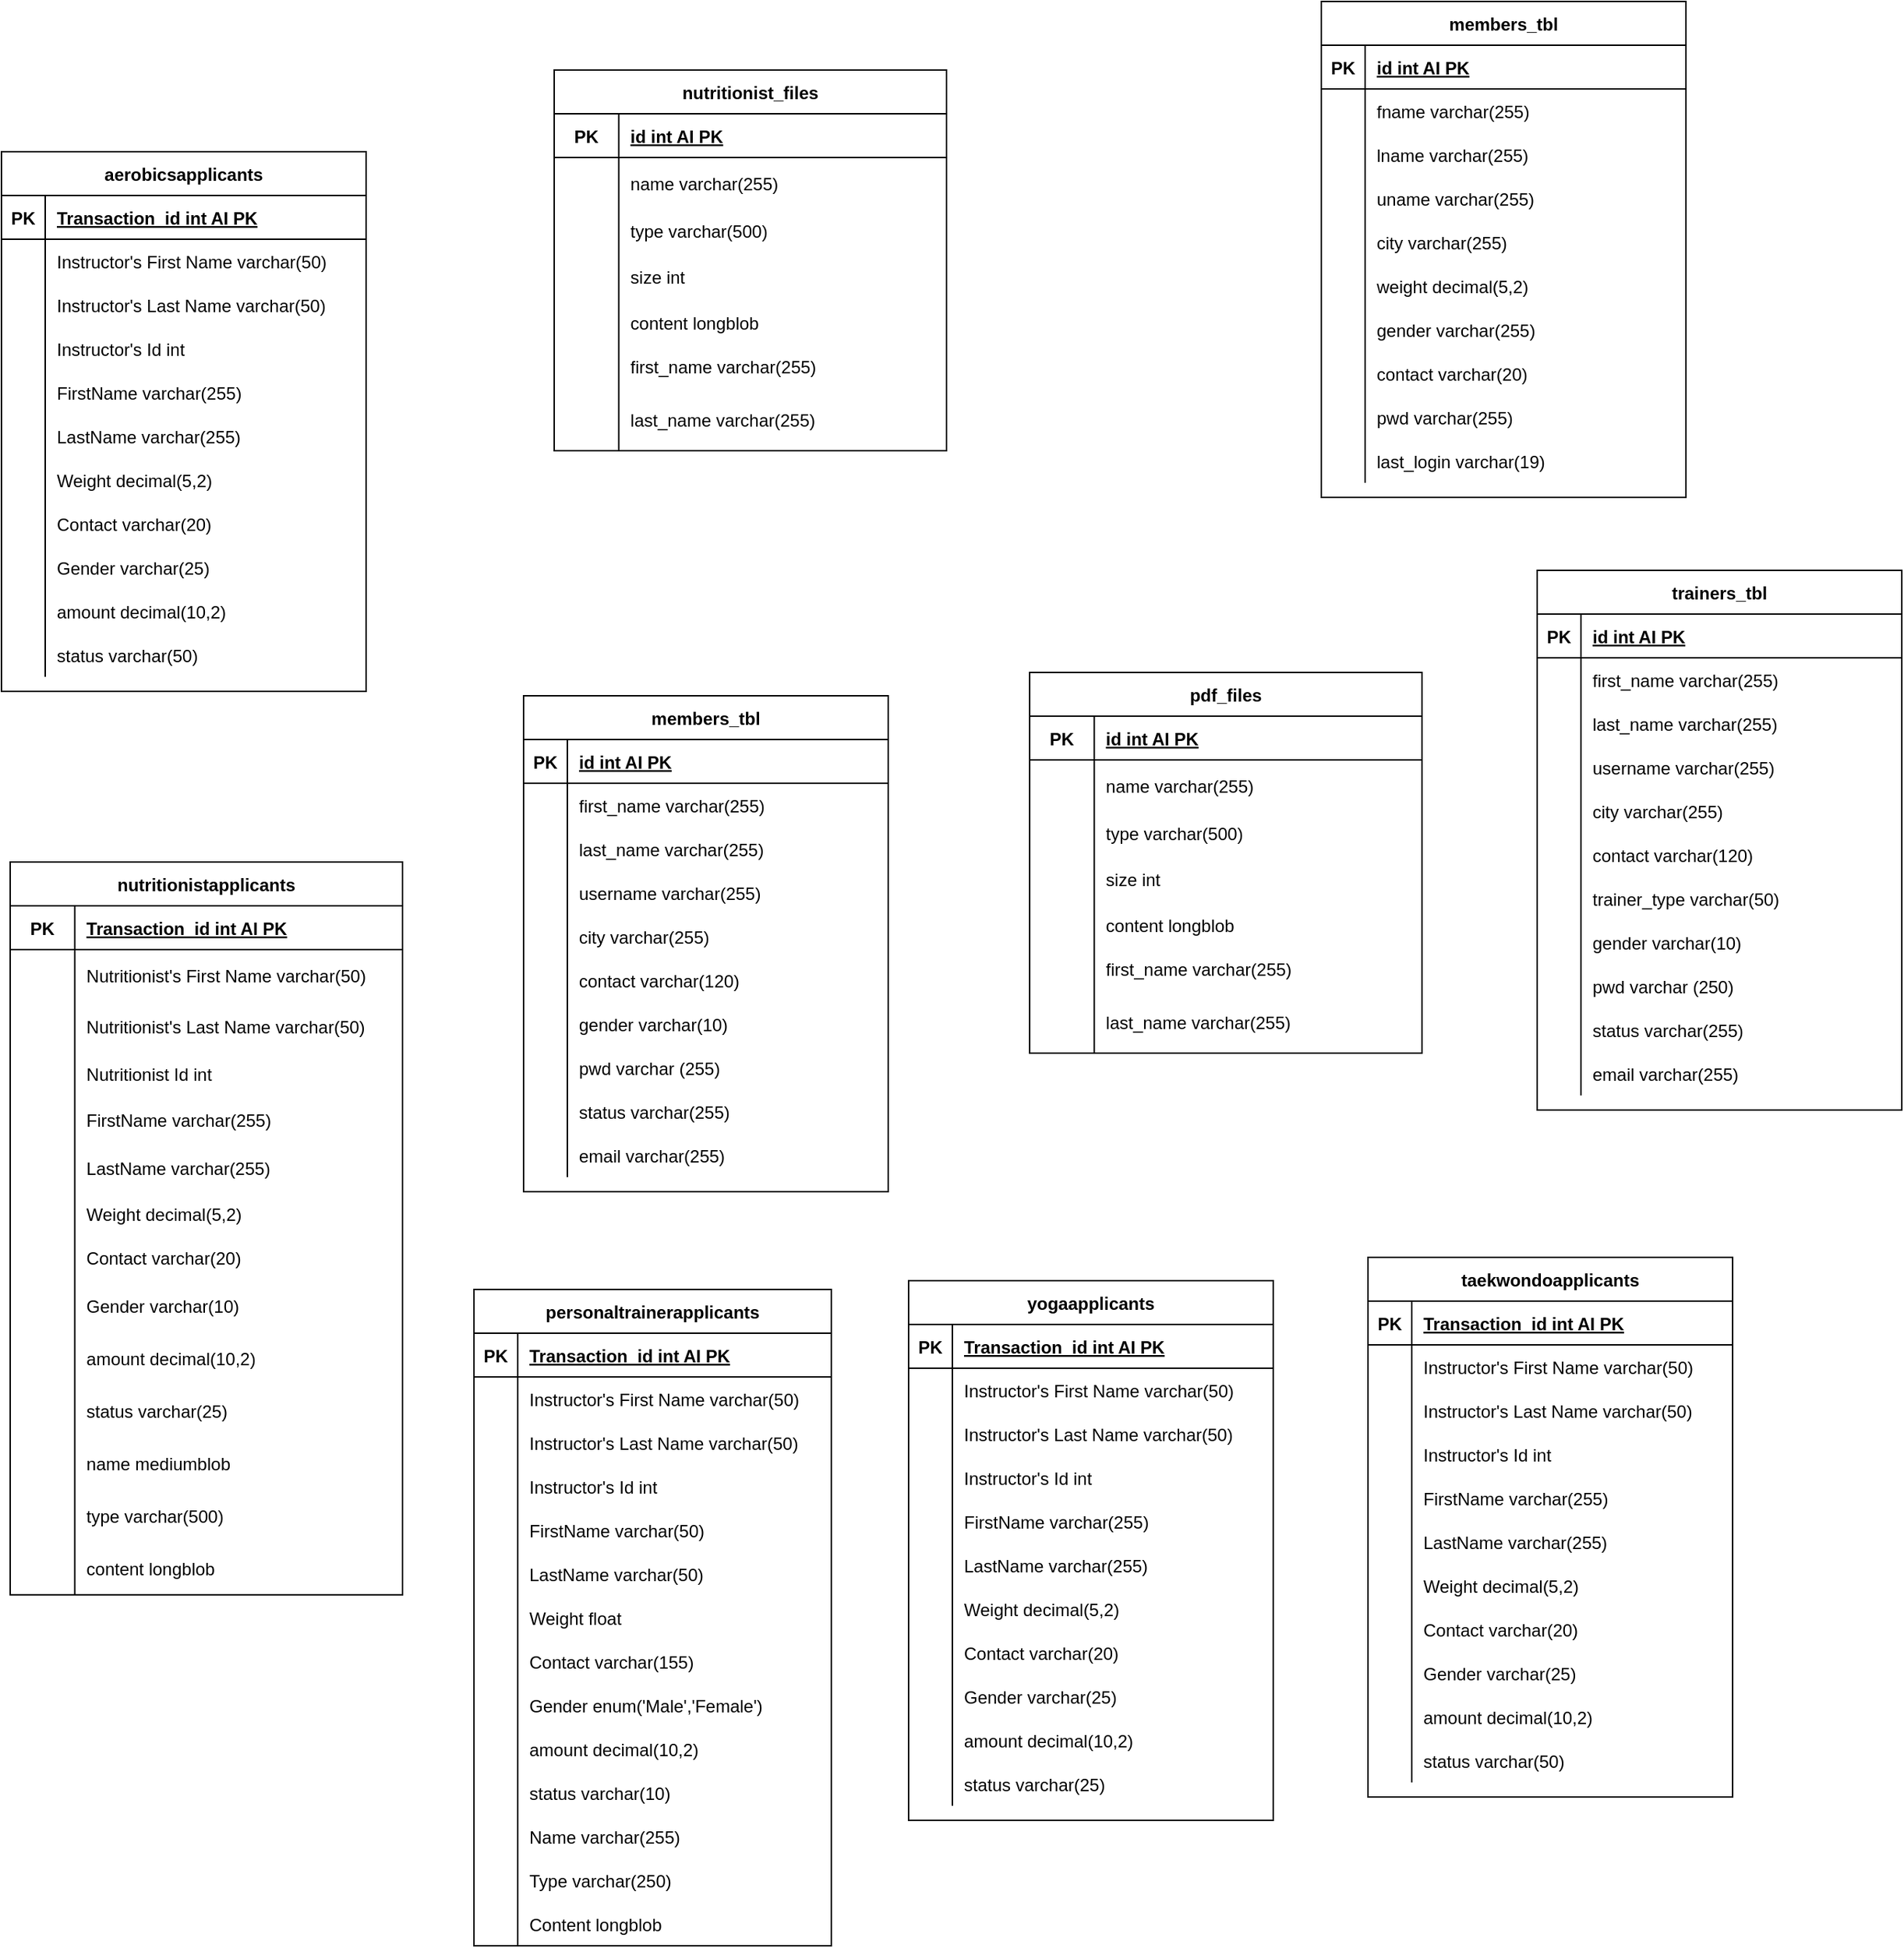 <mxfile version="24.5.2" type="device">
  <diagram id="R2lEEEUBdFMjLlhIrx00" name="Page-1">
    <mxGraphModel dx="2068" dy="1014" grid="0" gridSize="10" guides="1" tooltips="1" connect="1" arrows="1" fold="1" page="1" pageScale="1" pageWidth="850" pageHeight="1100" math="0" shadow="0" extFonts="Permanent Marker^https://fonts.googleapis.com/css?family=Permanent+Marker">
      <root>
        <mxCell id="0" />
        <mxCell id="1" parent="0" />
        <mxCell id="C-vyLk0tnHw3VtMMgP7b-23" value="aerobicsapplicants" style="shape=table;startSize=30;container=1;collapsible=1;childLayout=tableLayout;fixedRows=1;rowLines=0;fontStyle=1;align=center;resizeLast=1;fillStyle=solid;" parent="1" vertex="1">
          <mxGeometry x="120" y="120" width="250" height="370" as="geometry" />
        </mxCell>
        <mxCell id="C-vyLk0tnHw3VtMMgP7b-24" value="" style="shape=partialRectangle;collapsible=0;dropTarget=0;pointerEvents=0;fillColor=none;points=[[0,0.5],[1,0.5]];portConstraint=eastwest;top=0;left=0;right=0;bottom=1;" parent="C-vyLk0tnHw3VtMMgP7b-23" vertex="1">
          <mxGeometry y="30" width="250" height="30" as="geometry" />
        </mxCell>
        <mxCell id="C-vyLk0tnHw3VtMMgP7b-25" value="PK" style="shape=partialRectangle;overflow=hidden;connectable=0;fillColor=none;top=0;left=0;bottom=0;right=0;fontStyle=1;" parent="C-vyLk0tnHw3VtMMgP7b-24" vertex="1">
          <mxGeometry width="30" height="30" as="geometry">
            <mxRectangle width="30" height="30" as="alternateBounds" />
          </mxGeometry>
        </mxCell>
        <mxCell id="C-vyLk0tnHw3VtMMgP7b-26" value="Transaction_id int AI PK" style="shape=partialRectangle;overflow=hidden;connectable=0;fillColor=none;top=0;left=0;bottom=0;right=0;align=left;spacingLeft=6;fontStyle=5;" parent="C-vyLk0tnHw3VtMMgP7b-24" vertex="1">
          <mxGeometry x="30" width="220" height="30" as="geometry">
            <mxRectangle width="220" height="30" as="alternateBounds" />
          </mxGeometry>
        </mxCell>
        <mxCell id="_2BZUjgcxiHqNRs6hB5g-7" value="" style="shape=partialRectangle;collapsible=0;dropTarget=0;pointerEvents=0;fillColor=none;points=[[0,0.5],[1,0.5]];portConstraint=eastwest;top=0;left=0;right=0;bottom=0;" vertex="1" parent="C-vyLk0tnHw3VtMMgP7b-23">
          <mxGeometry y="60" width="250" height="30" as="geometry" />
        </mxCell>
        <mxCell id="_2BZUjgcxiHqNRs6hB5g-8" value="" style="shape=partialRectangle;overflow=hidden;connectable=0;fillColor=none;top=0;left=0;bottom=0;right=0;" vertex="1" parent="_2BZUjgcxiHqNRs6hB5g-7">
          <mxGeometry width="30" height="30" as="geometry">
            <mxRectangle width="30" height="30" as="alternateBounds" />
          </mxGeometry>
        </mxCell>
        <mxCell id="_2BZUjgcxiHqNRs6hB5g-9" value="Instructor&#39;s First Name varchar(50)" style="shape=partialRectangle;overflow=hidden;connectable=0;fillColor=none;top=0;left=0;bottom=0;right=0;align=left;spacingLeft=6;" vertex="1" parent="_2BZUjgcxiHqNRs6hB5g-7">
          <mxGeometry x="30" width="220" height="30" as="geometry">
            <mxRectangle width="220" height="30" as="alternateBounds" />
          </mxGeometry>
        </mxCell>
        <mxCell id="_2BZUjgcxiHqNRs6hB5g-10" value="" style="shape=partialRectangle;collapsible=0;dropTarget=0;pointerEvents=0;fillColor=none;points=[[0,0.5],[1,0.5]];portConstraint=eastwest;top=0;left=0;right=0;bottom=0;" vertex="1" parent="C-vyLk0tnHw3VtMMgP7b-23">
          <mxGeometry y="90" width="250" height="30" as="geometry" />
        </mxCell>
        <mxCell id="_2BZUjgcxiHqNRs6hB5g-11" value="" style="shape=partialRectangle;overflow=hidden;connectable=0;fillColor=none;top=0;left=0;bottom=0;right=0;" vertex="1" parent="_2BZUjgcxiHqNRs6hB5g-10">
          <mxGeometry width="30" height="30" as="geometry">
            <mxRectangle width="30" height="30" as="alternateBounds" />
          </mxGeometry>
        </mxCell>
        <mxCell id="_2BZUjgcxiHqNRs6hB5g-12" value="Instructor&#39;s Last Name varchar(50)" style="shape=partialRectangle;overflow=hidden;connectable=0;fillColor=none;top=0;left=0;bottom=0;right=0;align=left;spacingLeft=6;" vertex="1" parent="_2BZUjgcxiHqNRs6hB5g-10">
          <mxGeometry x="30" width="220" height="30" as="geometry">
            <mxRectangle width="220" height="30" as="alternateBounds" />
          </mxGeometry>
        </mxCell>
        <mxCell id="_2BZUjgcxiHqNRs6hB5g-13" value="" style="shape=partialRectangle;collapsible=0;dropTarget=0;pointerEvents=0;fillColor=none;points=[[0,0.5],[1,0.5]];portConstraint=eastwest;top=0;left=0;right=0;bottom=0;" vertex="1" parent="C-vyLk0tnHw3VtMMgP7b-23">
          <mxGeometry y="120" width="250" height="30" as="geometry" />
        </mxCell>
        <mxCell id="_2BZUjgcxiHqNRs6hB5g-14" value="" style="shape=partialRectangle;overflow=hidden;connectable=0;fillColor=none;top=0;left=0;bottom=0;right=0;" vertex="1" parent="_2BZUjgcxiHqNRs6hB5g-13">
          <mxGeometry width="30" height="30" as="geometry">
            <mxRectangle width="30" height="30" as="alternateBounds" />
          </mxGeometry>
        </mxCell>
        <mxCell id="_2BZUjgcxiHqNRs6hB5g-15" value="Instructor&#39;s Id int" style="shape=partialRectangle;overflow=hidden;connectable=0;fillColor=none;top=0;left=0;bottom=0;right=0;align=left;spacingLeft=6;" vertex="1" parent="_2BZUjgcxiHqNRs6hB5g-13">
          <mxGeometry x="30" width="220" height="30" as="geometry">
            <mxRectangle width="220" height="30" as="alternateBounds" />
          </mxGeometry>
        </mxCell>
        <mxCell id="_2BZUjgcxiHqNRs6hB5g-16" value="" style="shape=partialRectangle;collapsible=0;dropTarget=0;pointerEvents=0;fillColor=none;points=[[0,0.5],[1,0.5]];portConstraint=eastwest;top=0;left=0;right=0;bottom=0;" vertex="1" parent="C-vyLk0tnHw3VtMMgP7b-23">
          <mxGeometry y="150" width="250" height="30" as="geometry" />
        </mxCell>
        <mxCell id="_2BZUjgcxiHqNRs6hB5g-17" value="" style="shape=partialRectangle;overflow=hidden;connectable=0;fillColor=none;top=0;left=0;bottom=0;right=0;" vertex="1" parent="_2BZUjgcxiHqNRs6hB5g-16">
          <mxGeometry width="30" height="30" as="geometry">
            <mxRectangle width="30" height="30" as="alternateBounds" />
          </mxGeometry>
        </mxCell>
        <mxCell id="_2BZUjgcxiHqNRs6hB5g-18" value="FirstName varchar(255)" style="shape=partialRectangle;overflow=hidden;connectable=0;fillColor=none;top=0;left=0;bottom=0;right=0;align=left;spacingLeft=6;" vertex="1" parent="_2BZUjgcxiHqNRs6hB5g-16">
          <mxGeometry x="30" width="220" height="30" as="geometry">
            <mxRectangle width="220" height="30" as="alternateBounds" />
          </mxGeometry>
        </mxCell>
        <mxCell id="_2BZUjgcxiHqNRs6hB5g-19" value="" style="shape=partialRectangle;collapsible=0;dropTarget=0;pointerEvents=0;fillColor=none;points=[[0,0.5],[1,0.5]];portConstraint=eastwest;top=0;left=0;right=0;bottom=0;" vertex="1" parent="C-vyLk0tnHw3VtMMgP7b-23">
          <mxGeometry y="180" width="250" height="30" as="geometry" />
        </mxCell>
        <mxCell id="_2BZUjgcxiHqNRs6hB5g-20" value="" style="shape=partialRectangle;overflow=hidden;connectable=0;fillColor=none;top=0;left=0;bottom=0;right=0;" vertex="1" parent="_2BZUjgcxiHqNRs6hB5g-19">
          <mxGeometry width="30" height="30" as="geometry">
            <mxRectangle width="30" height="30" as="alternateBounds" />
          </mxGeometry>
        </mxCell>
        <mxCell id="_2BZUjgcxiHqNRs6hB5g-21" value="LastName varchar(255)" style="shape=partialRectangle;overflow=hidden;connectable=0;fillColor=none;top=0;left=0;bottom=0;right=0;align=left;spacingLeft=6;" vertex="1" parent="_2BZUjgcxiHqNRs6hB5g-19">
          <mxGeometry x="30" width="220" height="30" as="geometry">
            <mxRectangle width="220" height="30" as="alternateBounds" />
          </mxGeometry>
        </mxCell>
        <mxCell id="_2BZUjgcxiHqNRs6hB5g-22" value="" style="shape=partialRectangle;collapsible=0;dropTarget=0;pointerEvents=0;fillColor=none;points=[[0,0.5],[1,0.5]];portConstraint=eastwest;top=0;left=0;right=0;bottom=0;" vertex="1" parent="C-vyLk0tnHw3VtMMgP7b-23">
          <mxGeometry y="210" width="250" height="30" as="geometry" />
        </mxCell>
        <mxCell id="_2BZUjgcxiHqNRs6hB5g-23" value="" style="shape=partialRectangle;overflow=hidden;connectable=0;fillColor=none;top=0;left=0;bottom=0;right=0;" vertex="1" parent="_2BZUjgcxiHqNRs6hB5g-22">
          <mxGeometry width="30" height="30" as="geometry">
            <mxRectangle width="30" height="30" as="alternateBounds" />
          </mxGeometry>
        </mxCell>
        <mxCell id="_2BZUjgcxiHqNRs6hB5g-24" value="Weight decimal(5,2)" style="shape=partialRectangle;overflow=hidden;connectable=0;fillColor=none;top=0;left=0;bottom=0;right=0;align=left;spacingLeft=6;" vertex="1" parent="_2BZUjgcxiHqNRs6hB5g-22">
          <mxGeometry x="30" width="220" height="30" as="geometry">
            <mxRectangle width="220" height="30" as="alternateBounds" />
          </mxGeometry>
        </mxCell>
        <mxCell id="_2BZUjgcxiHqNRs6hB5g-25" value="" style="shape=partialRectangle;collapsible=0;dropTarget=0;pointerEvents=0;fillColor=none;points=[[0,0.5],[1,0.5]];portConstraint=eastwest;top=0;left=0;right=0;bottom=0;" vertex="1" parent="C-vyLk0tnHw3VtMMgP7b-23">
          <mxGeometry y="240" width="250" height="30" as="geometry" />
        </mxCell>
        <mxCell id="_2BZUjgcxiHqNRs6hB5g-26" value="" style="shape=partialRectangle;overflow=hidden;connectable=0;fillColor=none;top=0;left=0;bottom=0;right=0;" vertex="1" parent="_2BZUjgcxiHqNRs6hB5g-25">
          <mxGeometry width="30" height="30" as="geometry">
            <mxRectangle width="30" height="30" as="alternateBounds" />
          </mxGeometry>
        </mxCell>
        <mxCell id="_2BZUjgcxiHqNRs6hB5g-27" value="Contact varchar(20)" style="shape=partialRectangle;overflow=hidden;connectable=0;fillColor=none;top=0;left=0;bottom=0;right=0;align=left;spacingLeft=6;" vertex="1" parent="_2BZUjgcxiHqNRs6hB5g-25">
          <mxGeometry x="30" width="220" height="30" as="geometry">
            <mxRectangle width="220" height="30" as="alternateBounds" />
          </mxGeometry>
        </mxCell>
        <mxCell id="_2BZUjgcxiHqNRs6hB5g-28" value="" style="shape=partialRectangle;collapsible=0;dropTarget=0;pointerEvents=0;fillColor=none;points=[[0,0.5],[1,0.5]];portConstraint=eastwest;top=0;left=0;right=0;bottom=0;" vertex="1" parent="C-vyLk0tnHw3VtMMgP7b-23">
          <mxGeometry y="270" width="250" height="30" as="geometry" />
        </mxCell>
        <mxCell id="_2BZUjgcxiHqNRs6hB5g-29" value="" style="shape=partialRectangle;overflow=hidden;connectable=0;fillColor=none;top=0;left=0;bottom=0;right=0;" vertex="1" parent="_2BZUjgcxiHqNRs6hB5g-28">
          <mxGeometry width="30" height="30" as="geometry">
            <mxRectangle width="30" height="30" as="alternateBounds" />
          </mxGeometry>
        </mxCell>
        <mxCell id="_2BZUjgcxiHqNRs6hB5g-30" value="Gender varchar(25)" style="shape=partialRectangle;overflow=hidden;connectable=0;fillColor=none;top=0;left=0;bottom=0;right=0;align=left;spacingLeft=6;" vertex="1" parent="_2BZUjgcxiHqNRs6hB5g-28">
          <mxGeometry x="30" width="220" height="30" as="geometry">
            <mxRectangle width="220" height="30" as="alternateBounds" />
          </mxGeometry>
        </mxCell>
        <mxCell id="_2BZUjgcxiHqNRs6hB5g-31" value="" style="shape=partialRectangle;collapsible=0;dropTarget=0;pointerEvents=0;fillColor=none;points=[[0,0.5],[1,0.5]];portConstraint=eastwest;top=0;left=0;right=0;bottom=0;" vertex="1" parent="C-vyLk0tnHw3VtMMgP7b-23">
          <mxGeometry y="300" width="250" height="30" as="geometry" />
        </mxCell>
        <mxCell id="_2BZUjgcxiHqNRs6hB5g-32" value="" style="shape=partialRectangle;overflow=hidden;connectable=0;fillColor=none;top=0;left=0;bottom=0;right=0;" vertex="1" parent="_2BZUjgcxiHqNRs6hB5g-31">
          <mxGeometry width="30" height="30" as="geometry">
            <mxRectangle width="30" height="30" as="alternateBounds" />
          </mxGeometry>
        </mxCell>
        <mxCell id="_2BZUjgcxiHqNRs6hB5g-33" value="amount decimal(10,2)" style="shape=partialRectangle;overflow=hidden;connectable=0;fillColor=none;top=0;left=0;bottom=0;right=0;align=left;spacingLeft=6;" vertex="1" parent="_2BZUjgcxiHqNRs6hB5g-31">
          <mxGeometry x="30" width="220" height="30" as="geometry">
            <mxRectangle width="220" height="30" as="alternateBounds" />
          </mxGeometry>
        </mxCell>
        <mxCell id="C-vyLk0tnHw3VtMMgP7b-27" value="" style="shape=partialRectangle;collapsible=0;dropTarget=0;pointerEvents=0;fillColor=none;points=[[0,0.5],[1,0.5]];portConstraint=eastwest;top=0;left=0;right=0;bottom=0;" parent="C-vyLk0tnHw3VtMMgP7b-23" vertex="1">
          <mxGeometry y="330" width="250" height="30" as="geometry" />
        </mxCell>
        <mxCell id="C-vyLk0tnHw3VtMMgP7b-28" value="" style="shape=partialRectangle;overflow=hidden;connectable=0;fillColor=none;top=0;left=0;bottom=0;right=0;" parent="C-vyLk0tnHw3VtMMgP7b-27" vertex="1">
          <mxGeometry width="30" height="30" as="geometry">
            <mxRectangle width="30" height="30" as="alternateBounds" />
          </mxGeometry>
        </mxCell>
        <mxCell id="C-vyLk0tnHw3VtMMgP7b-29" value="status varchar(50)" style="shape=partialRectangle;overflow=hidden;connectable=0;fillColor=none;top=0;left=0;bottom=0;right=0;align=left;spacingLeft=6;" parent="C-vyLk0tnHw3VtMMgP7b-27" vertex="1">
          <mxGeometry x="30" width="220" height="30" as="geometry">
            <mxRectangle width="220" height="30" as="alternateBounds" />
          </mxGeometry>
        </mxCell>
        <mxCell id="_2BZUjgcxiHqNRs6hB5g-34" value="members_tbl" style="shape=table;startSize=30;container=1;collapsible=1;childLayout=tableLayout;fixedRows=1;rowLines=0;fontStyle=1;align=center;resizeLast=1;fillStyle=solid;" vertex="1" parent="1">
          <mxGeometry x="1025" y="17" width="250" height="340" as="geometry" />
        </mxCell>
        <mxCell id="_2BZUjgcxiHqNRs6hB5g-35" value="" style="shape=partialRectangle;collapsible=0;dropTarget=0;pointerEvents=0;fillColor=none;points=[[0,0.5],[1,0.5]];portConstraint=eastwest;top=0;left=0;right=0;bottom=1;" vertex="1" parent="_2BZUjgcxiHqNRs6hB5g-34">
          <mxGeometry y="30" width="250" height="30" as="geometry" />
        </mxCell>
        <mxCell id="_2BZUjgcxiHqNRs6hB5g-36" value="PK" style="shape=partialRectangle;overflow=hidden;connectable=0;fillColor=none;top=0;left=0;bottom=0;right=0;fontStyle=1;" vertex="1" parent="_2BZUjgcxiHqNRs6hB5g-35">
          <mxGeometry width="30" height="30" as="geometry">
            <mxRectangle width="30" height="30" as="alternateBounds" />
          </mxGeometry>
        </mxCell>
        <mxCell id="_2BZUjgcxiHqNRs6hB5g-37" value="id int AI PK" style="shape=partialRectangle;overflow=hidden;connectable=0;fillColor=none;top=0;left=0;bottom=0;right=0;align=left;spacingLeft=6;fontStyle=5;" vertex="1" parent="_2BZUjgcxiHqNRs6hB5g-35">
          <mxGeometry x="30" width="220" height="30" as="geometry">
            <mxRectangle width="220" height="30" as="alternateBounds" />
          </mxGeometry>
        </mxCell>
        <mxCell id="_2BZUjgcxiHqNRs6hB5g-38" value="" style="shape=partialRectangle;collapsible=0;dropTarget=0;pointerEvents=0;fillColor=none;points=[[0,0.5],[1,0.5]];portConstraint=eastwest;top=0;left=0;right=0;bottom=0;" vertex="1" parent="_2BZUjgcxiHqNRs6hB5g-34">
          <mxGeometry y="60" width="250" height="30" as="geometry" />
        </mxCell>
        <mxCell id="_2BZUjgcxiHqNRs6hB5g-39" value="" style="shape=partialRectangle;overflow=hidden;connectable=0;fillColor=none;top=0;left=0;bottom=0;right=0;" vertex="1" parent="_2BZUjgcxiHqNRs6hB5g-38">
          <mxGeometry width="30" height="30" as="geometry">
            <mxRectangle width="30" height="30" as="alternateBounds" />
          </mxGeometry>
        </mxCell>
        <mxCell id="_2BZUjgcxiHqNRs6hB5g-40" value="fname varchar(255)" style="shape=partialRectangle;overflow=hidden;connectable=0;fillColor=none;top=0;left=0;bottom=0;right=0;align=left;spacingLeft=6;" vertex="1" parent="_2BZUjgcxiHqNRs6hB5g-38">
          <mxGeometry x="30" width="220" height="30" as="geometry">
            <mxRectangle width="220" height="30" as="alternateBounds" />
          </mxGeometry>
        </mxCell>
        <mxCell id="_2BZUjgcxiHqNRs6hB5g-41" value="" style="shape=partialRectangle;collapsible=0;dropTarget=0;pointerEvents=0;fillColor=none;points=[[0,0.5],[1,0.5]];portConstraint=eastwest;top=0;left=0;right=0;bottom=0;" vertex="1" parent="_2BZUjgcxiHqNRs6hB5g-34">
          <mxGeometry y="90" width="250" height="30" as="geometry" />
        </mxCell>
        <mxCell id="_2BZUjgcxiHqNRs6hB5g-42" value="" style="shape=partialRectangle;overflow=hidden;connectable=0;fillColor=none;top=0;left=0;bottom=0;right=0;" vertex="1" parent="_2BZUjgcxiHqNRs6hB5g-41">
          <mxGeometry width="30" height="30" as="geometry">
            <mxRectangle width="30" height="30" as="alternateBounds" />
          </mxGeometry>
        </mxCell>
        <mxCell id="_2BZUjgcxiHqNRs6hB5g-43" value="lname varchar(255)" style="shape=partialRectangle;overflow=hidden;connectable=0;fillColor=none;top=0;left=0;bottom=0;right=0;align=left;spacingLeft=6;" vertex="1" parent="_2BZUjgcxiHqNRs6hB5g-41">
          <mxGeometry x="30" width="220" height="30" as="geometry">
            <mxRectangle width="220" height="30" as="alternateBounds" />
          </mxGeometry>
        </mxCell>
        <mxCell id="_2BZUjgcxiHqNRs6hB5g-44" value="" style="shape=partialRectangle;collapsible=0;dropTarget=0;pointerEvents=0;fillColor=none;points=[[0,0.5],[1,0.5]];portConstraint=eastwest;top=0;left=0;right=0;bottom=0;" vertex="1" parent="_2BZUjgcxiHqNRs6hB5g-34">
          <mxGeometry y="120" width="250" height="30" as="geometry" />
        </mxCell>
        <mxCell id="_2BZUjgcxiHqNRs6hB5g-45" value="" style="shape=partialRectangle;overflow=hidden;connectable=0;fillColor=none;top=0;left=0;bottom=0;right=0;" vertex="1" parent="_2BZUjgcxiHqNRs6hB5g-44">
          <mxGeometry width="30" height="30" as="geometry">
            <mxRectangle width="30" height="30" as="alternateBounds" />
          </mxGeometry>
        </mxCell>
        <mxCell id="_2BZUjgcxiHqNRs6hB5g-46" value="uname varchar(255)" style="shape=partialRectangle;overflow=hidden;connectable=0;fillColor=none;top=0;left=0;bottom=0;right=0;align=left;spacingLeft=6;" vertex="1" parent="_2BZUjgcxiHqNRs6hB5g-44">
          <mxGeometry x="30" width="220" height="30" as="geometry">
            <mxRectangle width="220" height="30" as="alternateBounds" />
          </mxGeometry>
        </mxCell>
        <mxCell id="_2BZUjgcxiHqNRs6hB5g-47" value="" style="shape=partialRectangle;collapsible=0;dropTarget=0;pointerEvents=0;fillColor=none;points=[[0,0.5],[1,0.5]];portConstraint=eastwest;top=0;left=0;right=0;bottom=0;" vertex="1" parent="_2BZUjgcxiHqNRs6hB5g-34">
          <mxGeometry y="150" width="250" height="30" as="geometry" />
        </mxCell>
        <mxCell id="_2BZUjgcxiHqNRs6hB5g-48" value="" style="shape=partialRectangle;overflow=hidden;connectable=0;fillColor=none;top=0;left=0;bottom=0;right=0;" vertex="1" parent="_2BZUjgcxiHqNRs6hB5g-47">
          <mxGeometry width="30" height="30" as="geometry">
            <mxRectangle width="30" height="30" as="alternateBounds" />
          </mxGeometry>
        </mxCell>
        <mxCell id="_2BZUjgcxiHqNRs6hB5g-49" value="city varchar(255)" style="shape=partialRectangle;overflow=hidden;connectable=0;fillColor=none;top=0;left=0;bottom=0;right=0;align=left;spacingLeft=6;" vertex="1" parent="_2BZUjgcxiHqNRs6hB5g-47">
          <mxGeometry x="30" width="220" height="30" as="geometry">
            <mxRectangle width="220" height="30" as="alternateBounds" />
          </mxGeometry>
        </mxCell>
        <mxCell id="_2BZUjgcxiHqNRs6hB5g-53" value="" style="shape=partialRectangle;collapsible=0;dropTarget=0;pointerEvents=0;fillColor=none;points=[[0,0.5],[1,0.5]];portConstraint=eastwest;top=0;left=0;right=0;bottom=0;" vertex="1" parent="_2BZUjgcxiHqNRs6hB5g-34">
          <mxGeometry y="180" width="250" height="30" as="geometry" />
        </mxCell>
        <mxCell id="_2BZUjgcxiHqNRs6hB5g-54" value="" style="shape=partialRectangle;overflow=hidden;connectable=0;fillColor=none;top=0;left=0;bottom=0;right=0;" vertex="1" parent="_2BZUjgcxiHqNRs6hB5g-53">
          <mxGeometry width="30" height="30" as="geometry">
            <mxRectangle width="30" height="30" as="alternateBounds" />
          </mxGeometry>
        </mxCell>
        <mxCell id="_2BZUjgcxiHqNRs6hB5g-55" value="weight decimal(5,2)" style="shape=partialRectangle;overflow=hidden;connectable=0;fillColor=none;top=0;left=0;bottom=0;right=0;align=left;spacingLeft=6;" vertex="1" parent="_2BZUjgcxiHqNRs6hB5g-53">
          <mxGeometry x="30" width="220" height="30" as="geometry">
            <mxRectangle width="220" height="30" as="alternateBounds" />
          </mxGeometry>
        </mxCell>
        <mxCell id="_2BZUjgcxiHqNRs6hB5g-68" value="" style="shape=partialRectangle;collapsible=0;dropTarget=0;pointerEvents=0;fillColor=none;points=[[0,0.5],[1,0.5]];portConstraint=eastwest;top=0;left=0;right=0;bottom=0;" vertex="1" parent="_2BZUjgcxiHqNRs6hB5g-34">
          <mxGeometry y="210" width="250" height="30" as="geometry" />
        </mxCell>
        <mxCell id="_2BZUjgcxiHqNRs6hB5g-69" value="" style="shape=partialRectangle;overflow=hidden;connectable=0;fillColor=none;top=0;left=0;bottom=0;right=0;" vertex="1" parent="_2BZUjgcxiHqNRs6hB5g-68">
          <mxGeometry width="30" height="30" as="geometry">
            <mxRectangle width="30" height="30" as="alternateBounds" />
          </mxGeometry>
        </mxCell>
        <mxCell id="_2BZUjgcxiHqNRs6hB5g-70" value="gender varchar(255)" style="shape=partialRectangle;overflow=hidden;connectable=0;fillColor=none;top=0;left=0;bottom=0;right=0;align=left;spacingLeft=6;" vertex="1" parent="_2BZUjgcxiHqNRs6hB5g-68">
          <mxGeometry x="30" width="220" height="30" as="geometry">
            <mxRectangle width="220" height="30" as="alternateBounds" />
          </mxGeometry>
        </mxCell>
        <mxCell id="_2BZUjgcxiHqNRs6hB5g-59" value="" style="shape=partialRectangle;collapsible=0;dropTarget=0;pointerEvents=0;fillColor=none;points=[[0,0.5],[1,0.5]];portConstraint=eastwest;top=0;left=0;right=0;bottom=0;" vertex="1" parent="_2BZUjgcxiHqNRs6hB5g-34">
          <mxGeometry y="240" width="250" height="30" as="geometry" />
        </mxCell>
        <mxCell id="_2BZUjgcxiHqNRs6hB5g-60" value="" style="shape=partialRectangle;overflow=hidden;connectable=0;fillColor=none;top=0;left=0;bottom=0;right=0;" vertex="1" parent="_2BZUjgcxiHqNRs6hB5g-59">
          <mxGeometry width="30" height="30" as="geometry">
            <mxRectangle width="30" height="30" as="alternateBounds" />
          </mxGeometry>
        </mxCell>
        <mxCell id="_2BZUjgcxiHqNRs6hB5g-61" value="contact varchar(20)" style="shape=partialRectangle;overflow=hidden;connectable=0;fillColor=none;top=0;left=0;bottom=0;right=0;align=left;spacingLeft=6;" vertex="1" parent="_2BZUjgcxiHqNRs6hB5g-59">
          <mxGeometry x="30" width="220" height="30" as="geometry">
            <mxRectangle width="220" height="30" as="alternateBounds" />
          </mxGeometry>
        </mxCell>
        <mxCell id="_2BZUjgcxiHqNRs6hB5g-62" value="" style="shape=partialRectangle;collapsible=0;dropTarget=0;pointerEvents=0;fillColor=none;points=[[0,0.5],[1,0.5]];portConstraint=eastwest;top=0;left=0;right=0;bottom=0;" vertex="1" parent="_2BZUjgcxiHqNRs6hB5g-34">
          <mxGeometry y="270" width="250" height="30" as="geometry" />
        </mxCell>
        <mxCell id="_2BZUjgcxiHqNRs6hB5g-63" value="" style="shape=partialRectangle;overflow=hidden;connectable=0;fillColor=none;top=0;left=0;bottom=0;right=0;" vertex="1" parent="_2BZUjgcxiHqNRs6hB5g-62">
          <mxGeometry width="30" height="30" as="geometry">
            <mxRectangle width="30" height="30" as="alternateBounds" />
          </mxGeometry>
        </mxCell>
        <mxCell id="_2BZUjgcxiHqNRs6hB5g-64" value="pwd varchar(255)" style="shape=partialRectangle;overflow=hidden;connectable=0;fillColor=none;top=0;left=0;bottom=0;right=0;align=left;spacingLeft=6;" vertex="1" parent="_2BZUjgcxiHqNRs6hB5g-62">
          <mxGeometry x="30" width="220" height="30" as="geometry">
            <mxRectangle width="220" height="30" as="alternateBounds" />
          </mxGeometry>
        </mxCell>
        <mxCell id="_2BZUjgcxiHqNRs6hB5g-65" value="" style="shape=partialRectangle;collapsible=0;dropTarget=0;pointerEvents=0;fillColor=none;points=[[0,0.5],[1,0.5]];portConstraint=eastwest;top=0;left=0;right=0;bottom=0;" vertex="1" parent="_2BZUjgcxiHqNRs6hB5g-34">
          <mxGeometry y="300" width="250" height="30" as="geometry" />
        </mxCell>
        <mxCell id="_2BZUjgcxiHqNRs6hB5g-66" value="" style="shape=partialRectangle;overflow=hidden;connectable=0;fillColor=none;top=0;left=0;bottom=0;right=0;" vertex="1" parent="_2BZUjgcxiHqNRs6hB5g-65">
          <mxGeometry width="30" height="30" as="geometry">
            <mxRectangle width="30" height="30" as="alternateBounds" />
          </mxGeometry>
        </mxCell>
        <mxCell id="_2BZUjgcxiHqNRs6hB5g-67" value="last_login varchar(19)" style="shape=partialRectangle;overflow=hidden;connectable=0;fillColor=none;top=0;left=0;bottom=0;right=0;align=left;spacingLeft=6;" vertex="1" parent="_2BZUjgcxiHqNRs6hB5g-65">
          <mxGeometry x="30" width="220" height="30" as="geometry">
            <mxRectangle width="220" height="30" as="alternateBounds" />
          </mxGeometry>
        </mxCell>
        <mxCell id="_2BZUjgcxiHqNRs6hB5g-71" value="nutritionist_files" style="shape=table;startSize=30;container=1;collapsible=1;childLayout=tableLayout;fixedRows=1;rowLines=0;fontStyle=1;align=center;resizeLast=1;fillStyle=solid;" vertex="1" parent="1">
          <mxGeometry x="499" y="64" width="269" height="261" as="geometry" />
        </mxCell>
        <mxCell id="_2BZUjgcxiHqNRs6hB5g-72" value="" style="shape=partialRectangle;collapsible=0;dropTarget=0;pointerEvents=0;fillColor=none;points=[[0,0.5],[1,0.5]];portConstraint=eastwest;top=0;left=0;right=0;bottom=1;" vertex="1" parent="_2BZUjgcxiHqNRs6hB5g-71">
          <mxGeometry y="30" width="269" height="30" as="geometry" />
        </mxCell>
        <mxCell id="_2BZUjgcxiHqNRs6hB5g-73" value="PK" style="shape=partialRectangle;overflow=hidden;connectable=0;fillColor=none;top=0;left=0;bottom=0;right=0;fontStyle=1;" vertex="1" parent="_2BZUjgcxiHqNRs6hB5g-72">
          <mxGeometry width="44.275" height="30" as="geometry">
            <mxRectangle width="44.275" height="30" as="alternateBounds" />
          </mxGeometry>
        </mxCell>
        <mxCell id="_2BZUjgcxiHqNRs6hB5g-74" value="id int AI PK" style="shape=partialRectangle;overflow=hidden;connectable=0;fillColor=none;top=0;left=0;bottom=0;right=0;align=left;spacingLeft=6;fontStyle=5;" vertex="1" parent="_2BZUjgcxiHqNRs6hB5g-72">
          <mxGeometry x="44.275" width="224.725" height="30" as="geometry">
            <mxRectangle width="224.725" height="30" as="alternateBounds" />
          </mxGeometry>
        </mxCell>
        <mxCell id="_2BZUjgcxiHqNRs6hB5g-75" value="" style="shape=partialRectangle;collapsible=0;dropTarget=0;pointerEvents=0;fillColor=none;points=[[0,0.5],[1,0.5]];portConstraint=eastwest;top=0;left=0;right=0;bottom=0;" vertex="1" parent="_2BZUjgcxiHqNRs6hB5g-71">
          <mxGeometry y="60" width="269" height="35" as="geometry" />
        </mxCell>
        <mxCell id="_2BZUjgcxiHqNRs6hB5g-76" value="" style="shape=partialRectangle;overflow=hidden;connectable=0;fillColor=none;top=0;left=0;bottom=0;right=0;" vertex="1" parent="_2BZUjgcxiHqNRs6hB5g-75">
          <mxGeometry width="44.275" height="35" as="geometry">
            <mxRectangle width="44.275" height="35" as="alternateBounds" />
          </mxGeometry>
        </mxCell>
        <mxCell id="_2BZUjgcxiHqNRs6hB5g-77" value="name varchar(255)" style="shape=partialRectangle;overflow=hidden;connectable=0;fillColor=none;top=0;left=0;bottom=0;right=0;align=left;spacingLeft=6;" vertex="1" parent="_2BZUjgcxiHqNRs6hB5g-75">
          <mxGeometry x="44.275" width="224.725" height="35" as="geometry">
            <mxRectangle width="224.725" height="35" as="alternateBounds" />
          </mxGeometry>
        </mxCell>
        <mxCell id="_2BZUjgcxiHqNRs6hB5g-78" value="" style="shape=partialRectangle;collapsible=0;dropTarget=0;pointerEvents=0;fillColor=none;points=[[0,0.5],[1,0.5]];portConstraint=eastwest;top=0;left=0;right=0;bottom=0;" vertex="1" parent="_2BZUjgcxiHqNRs6hB5g-71">
          <mxGeometry y="95" width="269" height="30" as="geometry" />
        </mxCell>
        <mxCell id="_2BZUjgcxiHqNRs6hB5g-79" value="" style="shape=partialRectangle;overflow=hidden;connectable=0;fillColor=none;top=0;left=0;bottom=0;right=0;" vertex="1" parent="_2BZUjgcxiHqNRs6hB5g-78">
          <mxGeometry width="44.275" height="30" as="geometry">
            <mxRectangle width="44.275" height="30" as="alternateBounds" />
          </mxGeometry>
        </mxCell>
        <mxCell id="_2BZUjgcxiHqNRs6hB5g-80" value="type varchar(500)" style="shape=partialRectangle;overflow=hidden;connectable=0;fillColor=none;top=0;left=0;bottom=0;right=0;align=left;spacingLeft=6;" vertex="1" parent="_2BZUjgcxiHqNRs6hB5g-78">
          <mxGeometry x="44.275" width="224.725" height="30" as="geometry">
            <mxRectangle width="224.725" height="30" as="alternateBounds" />
          </mxGeometry>
        </mxCell>
        <mxCell id="_2BZUjgcxiHqNRs6hB5g-81" value="" style="shape=partialRectangle;collapsible=0;dropTarget=0;pointerEvents=0;fillColor=none;points=[[0,0.5],[1,0.5]];portConstraint=eastwest;top=0;left=0;right=0;bottom=0;" vertex="1" parent="_2BZUjgcxiHqNRs6hB5g-71">
          <mxGeometry y="125" width="269" height="33" as="geometry" />
        </mxCell>
        <mxCell id="_2BZUjgcxiHqNRs6hB5g-82" value="" style="shape=partialRectangle;overflow=hidden;connectable=0;fillColor=none;top=0;left=0;bottom=0;right=0;" vertex="1" parent="_2BZUjgcxiHqNRs6hB5g-81">
          <mxGeometry width="44.275" height="33" as="geometry">
            <mxRectangle width="44.275" height="33" as="alternateBounds" />
          </mxGeometry>
        </mxCell>
        <mxCell id="_2BZUjgcxiHqNRs6hB5g-83" value="size int" style="shape=partialRectangle;overflow=hidden;connectable=0;fillColor=none;top=0;left=0;bottom=0;right=0;align=left;spacingLeft=6;" vertex="1" parent="_2BZUjgcxiHqNRs6hB5g-81">
          <mxGeometry x="44.275" width="224.725" height="33" as="geometry">
            <mxRectangle width="224.725" height="33" as="alternateBounds" />
          </mxGeometry>
        </mxCell>
        <mxCell id="_2BZUjgcxiHqNRs6hB5g-84" value="" style="shape=partialRectangle;collapsible=0;dropTarget=0;pointerEvents=0;fillColor=none;points=[[0,0.5],[1,0.5]];portConstraint=eastwest;top=0;left=0;right=0;bottom=0;" vertex="1" parent="_2BZUjgcxiHqNRs6hB5g-71">
          <mxGeometry y="158" width="269" height="30" as="geometry" />
        </mxCell>
        <mxCell id="_2BZUjgcxiHqNRs6hB5g-85" value="" style="shape=partialRectangle;overflow=hidden;connectable=0;fillColor=none;top=0;left=0;bottom=0;right=0;" vertex="1" parent="_2BZUjgcxiHqNRs6hB5g-84">
          <mxGeometry width="44.275" height="30" as="geometry">
            <mxRectangle width="44.275" height="30" as="alternateBounds" />
          </mxGeometry>
        </mxCell>
        <mxCell id="_2BZUjgcxiHqNRs6hB5g-86" value="content longblob" style="shape=partialRectangle;overflow=hidden;connectable=0;fillColor=none;top=0;left=0;bottom=0;right=0;align=left;spacingLeft=6;" vertex="1" parent="_2BZUjgcxiHqNRs6hB5g-84">
          <mxGeometry x="44.275" width="224.725" height="30" as="geometry">
            <mxRectangle width="224.725" height="30" as="alternateBounds" />
          </mxGeometry>
        </mxCell>
        <mxCell id="_2BZUjgcxiHqNRs6hB5g-105" value="" style="shape=partialRectangle;collapsible=0;dropTarget=0;pointerEvents=0;fillColor=none;points=[[0,0.5],[1,0.5]];portConstraint=eastwest;top=0;left=0;right=0;bottom=0;" vertex="1" parent="_2BZUjgcxiHqNRs6hB5g-71">
          <mxGeometry y="188" width="269" height="30" as="geometry" />
        </mxCell>
        <mxCell id="_2BZUjgcxiHqNRs6hB5g-106" value="" style="shape=partialRectangle;overflow=hidden;connectable=0;fillColor=none;top=0;left=0;bottom=0;right=0;" vertex="1" parent="_2BZUjgcxiHqNRs6hB5g-105">
          <mxGeometry width="44.275" height="30" as="geometry">
            <mxRectangle width="44.275" height="30" as="alternateBounds" />
          </mxGeometry>
        </mxCell>
        <mxCell id="_2BZUjgcxiHqNRs6hB5g-107" value="first_name varchar(255)" style="shape=partialRectangle;overflow=hidden;connectable=0;fillColor=none;top=0;left=0;bottom=0;right=0;align=left;spacingLeft=6;" vertex="1" parent="_2BZUjgcxiHqNRs6hB5g-105">
          <mxGeometry x="44.275" width="224.725" height="30" as="geometry">
            <mxRectangle width="224.725" height="30" as="alternateBounds" />
          </mxGeometry>
        </mxCell>
        <mxCell id="_2BZUjgcxiHqNRs6hB5g-87" value="" style="shape=partialRectangle;collapsible=0;dropTarget=0;pointerEvents=0;fillColor=none;points=[[0,0.5],[1,0.5]];portConstraint=eastwest;top=0;left=0;right=0;bottom=0;" vertex="1" parent="_2BZUjgcxiHqNRs6hB5g-71">
          <mxGeometry y="218" width="269" height="43" as="geometry" />
        </mxCell>
        <mxCell id="_2BZUjgcxiHqNRs6hB5g-88" value="" style="shape=partialRectangle;overflow=hidden;connectable=0;fillColor=none;top=0;left=0;bottom=0;right=0;" vertex="1" parent="_2BZUjgcxiHqNRs6hB5g-87">
          <mxGeometry width="44.275" height="43" as="geometry">
            <mxRectangle width="44.275" height="43" as="alternateBounds" />
          </mxGeometry>
        </mxCell>
        <mxCell id="_2BZUjgcxiHqNRs6hB5g-89" value="last_name varchar(255)" style="shape=partialRectangle;overflow=hidden;connectable=0;fillColor=none;top=0;left=0;bottom=0;right=0;align=left;spacingLeft=6;" vertex="1" parent="_2BZUjgcxiHqNRs6hB5g-87">
          <mxGeometry x="44.275" width="224.725" height="43" as="geometry">
            <mxRectangle width="224.725" height="43" as="alternateBounds" />
          </mxGeometry>
        </mxCell>
        <mxCell id="_2BZUjgcxiHqNRs6hB5g-128" value="nutritionistapplicants" style="shape=table;startSize=30;container=1;collapsible=1;childLayout=tableLayout;fixedRows=1;rowLines=0;fontStyle=1;align=center;resizeLast=1;fillStyle=solid;" vertex="1" parent="1">
          <mxGeometry x="126" y="607" width="269" height="502.392" as="geometry" />
        </mxCell>
        <mxCell id="_2BZUjgcxiHqNRs6hB5g-129" value="" style="shape=partialRectangle;collapsible=0;dropTarget=0;pointerEvents=0;fillColor=none;points=[[0,0.5],[1,0.5]];portConstraint=eastwest;top=0;left=0;right=0;bottom=1;" vertex="1" parent="_2BZUjgcxiHqNRs6hB5g-128">
          <mxGeometry y="30" width="269" height="30" as="geometry" />
        </mxCell>
        <mxCell id="_2BZUjgcxiHqNRs6hB5g-130" value="PK" style="shape=partialRectangle;overflow=hidden;connectable=0;fillColor=none;top=0;left=0;bottom=0;right=0;fontStyle=1;" vertex="1" parent="_2BZUjgcxiHqNRs6hB5g-129">
          <mxGeometry width="44.275" height="30" as="geometry">
            <mxRectangle width="44.275" height="30" as="alternateBounds" />
          </mxGeometry>
        </mxCell>
        <mxCell id="_2BZUjgcxiHqNRs6hB5g-131" value="Transaction_id int AI PK" style="shape=partialRectangle;overflow=hidden;connectable=0;fillColor=none;top=0;left=0;bottom=0;right=0;align=left;spacingLeft=6;fontStyle=5;" vertex="1" parent="_2BZUjgcxiHqNRs6hB5g-129">
          <mxGeometry x="44.275" width="224.725" height="30" as="geometry">
            <mxRectangle width="224.725" height="30" as="alternateBounds" />
          </mxGeometry>
        </mxCell>
        <mxCell id="_2BZUjgcxiHqNRs6hB5g-151" value="" style="shape=partialRectangle;collapsible=0;dropTarget=0;pointerEvents=0;fillColor=none;points=[[0,0.5],[1,0.5]];portConstraint=eastwest;top=0;left=0;right=0;bottom=0;" vertex="1" parent="_2BZUjgcxiHqNRs6hB5g-128">
          <mxGeometry y="60" width="269" height="35" as="geometry" />
        </mxCell>
        <mxCell id="_2BZUjgcxiHqNRs6hB5g-152" value="" style="shape=partialRectangle;overflow=hidden;connectable=0;fillColor=none;top=0;left=0;bottom=0;right=0;" vertex="1" parent="_2BZUjgcxiHqNRs6hB5g-151">
          <mxGeometry width="44.275" height="35" as="geometry">
            <mxRectangle width="44.275" height="35" as="alternateBounds" />
          </mxGeometry>
        </mxCell>
        <mxCell id="_2BZUjgcxiHqNRs6hB5g-153" value="Nutritionist&#39;s First Name varchar(50)" style="shape=partialRectangle;overflow=hidden;connectable=0;fillColor=none;top=0;left=0;bottom=0;right=0;align=left;spacingLeft=6;" vertex="1" parent="_2BZUjgcxiHqNRs6hB5g-151">
          <mxGeometry x="44.275" width="224.725" height="35" as="geometry">
            <mxRectangle width="224.725" height="35" as="alternateBounds" />
          </mxGeometry>
        </mxCell>
        <mxCell id="_2BZUjgcxiHqNRs6hB5g-132" value="" style="shape=partialRectangle;collapsible=0;dropTarget=0;pointerEvents=0;fillColor=none;points=[[0,0.5],[1,0.5]];portConstraint=eastwest;top=0;left=0;right=0;bottom=0;" vertex="1" parent="_2BZUjgcxiHqNRs6hB5g-128">
          <mxGeometry y="95" width="269" height="35" as="geometry" />
        </mxCell>
        <mxCell id="_2BZUjgcxiHqNRs6hB5g-133" value="" style="shape=partialRectangle;overflow=hidden;connectable=0;fillColor=none;top=0;left=0;bottom=0;right=0;" vertex="1" parent="_2BZUjgcxiHqNRs6hB5g-132">
          <mxGeometry width="44.275" height="35" as="geometry">
            <mxRectangle width="44.275" height="35" as="alternateBounds" />
          </mxGeometry>
        </mxCell>
        <mxCell id="_2BZUjgcxiHqNRs6hB5g-134" value="Nutritionist&#39;s Last Name varchar(50)" style="shape=partialRectangle;overflow=hidden;connectable=0;fillColor=none;top=0;left=0;bottom=0;right=0;align=left;spacingLeft=6;" vertex="1" parent="_2BZUjgcxiHqNRs6hB5g-132">
          <mxGeometry x="44.275" width="224.725" height="35" as="geometry">
            <mxRectangle width="224.725" height="35" as="alternateBounds" />
          </mxGeometry>
        </mxCell>
        <mxCell id="_2BZUjgcxiHqNRs6hB5g-135" value="" style="shape=partialRectangle;collapsible=0;dropTarget=0;pointerEvents=0;fillColor=none;points=[[0,0.5],[1,0.5]];portConstraint=eastwest;top=0;left=0;right=0;bottom=0;" vertex="1" parent="_2BZUjgcxiHqNRs6hB5g-128">
          <mxGeometry y="130" width="269" height="30" as="geometry" />
        </mxCell>
        <mxCell id="_2BZUjgcxiHqNRs6hB5g-136" value="" style="shape=partialRectangle;overflow=hidden;connectable=0;fillColor=none;top=0;left=0;bottom=0;right=0;" vertex="1" parent="_2BZUjgcxiHqNRs6hB5g-135">
          <mxGeometry width="44.275" height="30" as="geometry">
            <mxRectangle width="44.275" height="30" as="alternateBounds" />
          </mxGeometry>
        </mxCell>
        <mxCell id="_2BZUjgcxiHqNRs6hB5g-137" value="Nutritionist Id int" style="shape=partialRectangle;overflow=hidden;connectable=0;fillColor=none;top=0;left=0;bottom=0;right=0;align=left;spacingLeft=6;" vertex="1" parent="_2BZUjgcxiHqNRs6hB5g-135">
          <mxGeometry x="44.275" width="224.725" height="30" as="geometry">
            <mxRectangle width="224.725" height="30" as="alternateBounds" />
          </mxGeometry>
        </mxCell>
        <mxCell id="_2BZUjgcxiHqNRs6hB5g-154" value="" style="shape=partialRectangle;collapsible=0;dropTarget=0;pointerEvents=0;fillColor=none;points=[[0,0.5],[1,0.5]];portConstraint=eastwest;top=0;left=0;right=0;bottom=0;" vertex="1" parent="_2BZUjgcxiHqNRs6hB5g-128">
          <mxGeometry y="160" width="269" height="33" as="geometry" />
        </mxCell>
        <mxCell id="_2BZUjgcxiHqNRs6hB5g-155" value="" style="shape=partialRectangle;overflow=hidden;connectable=0;fillColor=none;top=0;left=0;bottom=0;right=0;" vertex="1" parent="_2BZUjgcxiHqNRs6hB5g-154">
          <mxGeometry width="44.275" height="33" as="geometry">
            <mxRectangle width="44.275" height="33" as="alternateBounds" />
          </mxGeometry>
        </mxCell>
        <mxCell id="_2BZUjgcxiHqNRs6hB5g-156" value="FirstName varchar(255)" style="shape=partialRectangle;overflow=hidden;connectable=0;fillColor=none;top=0;left=0;bottom=0;right=0;align=left;spacingLeft=6;" vertex="1" parent="_2BZUjgcxiHqNRs6hB5g-154">
          <mxGeometry x="44.275" width="224.725" height="33" as="geometry">
            <mxRectangle width="224.725" height="33" as="alternateBounds" />
          </mxGeometry>
        </mxCell>
        <mxCell id="_2BZUjgcxiHqNRs6hB5g-138" value="" style="shape=partialRectangle;collapsible=0;dropTarget=0;pointerEvents=0;fillColor=none;points=[[0,0.5],[1,0.5]];portConstraint=eastwest;top=0;left=0;right=0;bottom=0;" vertex="1" parent="_2BZUjgcxiHqNRs6hB5g-128">
          <mxGeometry y="193" width="269" height="33" as="geometry" />
        </mxCell>
        <mxCell id="_2BZUjgcxiHqNRs6hB5g-139" value="" style="shape=partialRectangle;overflow=hidden;connectable=0;fillColor=none;top=0;left=0;bottom=0;right=0;" vertex="1" parent="_2BZUjgcxiHqNRs6hB5g-138">
          <mxGeometry width="44.275" height="33" as="geometry">
            <mxRectangle width="44.275" height="33" as="alternateBounds" />
          </mxGeometry>
        </mxCell>
        <mxCell id="_2BZUjgcxiHqNRs6hB5g-140" value="LastName varchar(255)" style="shape=partialRectangle;overflow=hidden;connectable=0;fillColor=none;top=0;left=0;bottom=0;right=0;align=left;spacingLeft=6;" vertex="1" parent="_2BZUjgcxiHqNRs6hB5g-138">
          <mxGeometry x="44.275" width="224.725" height="33" as="geometry">
            <mxRectangle width="224.725" height="33" as="alternateBounds" />
          </mxGeometry>
        </mxCell>
        <mxCell id="_2BZUjgcxiHqNRs6hB5g-141" value="" style="shape=partialRectangle;collapsible=0;dropTarget=0;pointerEvents=0;fillColor=none;points=[[0,0.5],[1,0.5]];portConstraint=eastwest;top=0;left=0;right=0;bottom=0;" vertex="1" parent="_2BZUjgcxiHqNRs6hB5g-128">
          <mxGeometry y="226" width="269" height="30" as="geometry" />
        </mxCell>
        <mxCell id="_2BZUjgcxiHqNRs6hB5g-142" value="" style="shape=partialRectangle;overflow=hidden;connectable=0;fillColor=none;top=0;left=0;bottom=0;right=0;" vertex="1" parent="_2BZUjgcxiHqNRs6hB5g-141">
          <mxGeometry width="44.275" height="30" as="geometry">
            <mxRectangle width="44.275" height="30" as="alternateBounds" />
          </mxGeometry>
        </mxCell>
        <mxCell id="_2BZUjgcxiHqNRs6hB5g-143" value="Weight decimal(5,2)" style="shape=partialRectangle;overflow=hidden;connectable=0;fillColor=none;top=0;left=0;bottom=0;right=0;align=left;spacingLeft=6;" vertex="1" parent="_2BZUjgcxiHqNRs6hB5g-141">
          <mxGeometry x="44.275" width="224.725" height="30" as="geometry">
            <mxRectangle width="224.725" height="30" as="alternateBounds" />
          </mxGeometry>
        </mxCell>
        <mxCell id="_2BZUjgcxiHqNRs6hB5g-144" value="" style="shape=partialRectangle;collapsible=0;dropTarget=0;pointerEvents=0;fillColor=none;points=[[0,0.5],[1,0.5]];portConstraint=eastwest;top=0;left=0;right=0;bottom=0;" vertex="1" parent="_2BZUjgcxiHqNRs6hB5g-128">
          <mxGeometry y="256" width="269" height="30" as="geometry" />
        </mxCell>
        <mxCell id="_2BZUjgcxiHqNRs6hB5g-145" value="" style="shape=partialRectangle;overflow=hidden;connectable=0;fillColor=none;top=0;left=0;bottom=0;right=0;" vertex="1" parent="_2BZUjgcxiHqNRs6hB5g-144">
          <mxGeometry width="44.275" height="30" as="geometry">
            <mxRectangle width="44.275" height="30" as="alternateBounds" />
          </mxGeometry>
        </mxCell>
        <mxCell id="_2BZUjgcxiHqNRs6hB5g-146" value="Contact varchar(20)" style="shape=partialRectangle;overflow=hidden;connectable=0;fillColor=none;top=0;left=0;bottom=0;right=0;align=left;spacingLeft=6;" vertex="1" parent="_2BZUjgcxiHqNRs6hB5g-144">
          <mxGeometry x="44.275" width="224.725" height="30" as="geometry">
            <mxRectangle width="224.725" height="30" as="alternateBounds" />
          </mxGeometry>
        </mxCell>
        <mxCell id="_2BZUjgcxiHqNRs6hB5g-157" value="" style="shape=partialRectangle;collapsible=0;dropTarget=0;pointerEvents=0;fillColor=none;points=[[0,0.5],[1,0.5]];portConstraint=eastwest;top=0;left=0;right=0;bottom=0;" vertex="1" parent="_2BZUjgcxiHqNRs6hB5g-128">
          <mxGeometry y="286" width="269" height="36" as="geometry" />
        </mxCell>
        <mxCell id="_2BZUjgcxiHqNRs6hB5g-158" value="" style="shape=partialRectangle;overflow=hidden;connectable=0;fillColor=none;top=0;left=0;bottom=0;right=0;" vertex="1" parent="_2BZUjgcxiHqNRs6hB5g-157">
          <mxGeometry width="44.275" height="36" as="geometry">
            <mxRectangle width="44.275" height="36" as="alternateBounds" />
          </mxGeometry>
        </mxCell>
        <mxCell id="_2BZUjgcxiHqNRs6hB5g-159" value="Gender varchar(10)" style="shape=partialRectangle;overflow=hidden;connectable=0;fillColor=none;top=0;left=0;bottom=0;right=0;align=left;spacingLeft=6;" vertex="1" parent="_2BZUjgcxiHqNRs6hB5g-157">
          <mxGeometry x="44.275" width="224.725" height="36" as="geometry">
            <mxRectangle width="224.725" height="36" as="alternateBounds" />
          </mxGeometry>
        </mxCell>
        <mxCell id="_2BZUjgcxiHqNRs6hB5g-160" value="" style="shape=partialRectangle;collapsible=0;dropTarget=0;pointerEvents=0;fillColor=none;points=[[0,0.5],[1,0.5]];portConstraint=eastwest;top=0;left=0;right=0;bottom=0;" vertex="1" parent="_2BZUjgcxiHqNRs6hB5g-128">
          <mxGeometry y="322" width="269" height="36" as="geometry" />
        </mxCell>
        <mxCell id="_2BZUjgcxiHqNRs6hB5g-161" value="" style="shape=partialRectangle;overflow=hidden;connectable=0;fillColor=none;top=0;left=0;bottom=0;right=0;" vertex="1" parent="_2BZUjgcxiHqNRs6hB5g-160">
          <mxGeometry width="44.275" height="36" as="geometry">
            <mxRectangle width="44.275" height="36" as="alternateBounds" />
          </mxGeometry>
        </mxCell>
        <mxCell id="_2BZUjgcxiHqNRs6hB5g-162" value="amount decimal(10,2)" style="shape=partialRectangle;overflow=hidden;connectable=0;fillColor=none;top=0;left=0;bottom=0;right=0;align=left;spacingLeft=6;" vertex="1" parent="_2BZUjgcxiHqNRs6hB5g-160">
          <mxGeometry x="44.275" width="224.725" height="36" as="geometry">
            <mxRectangle width="224.725" height="36" as="alternateBounds" />
          </mxGeometry>
        </mxCell>
        <mxCell id="_2BZUjgcxiHqNRs6hB5g-163" value="" style="shape=partialRectangle;collapsible=0;dropTarget=0;pointerEvents=0;fillColor=none;points=[[0,0.5],[1,0.5]];portConstraint=eastwest;top=0;left=0;right=0;bottom=0;" vertex="1" parent="_2BZUjgcxiHqNRs6hB5g-128">
          <mxGeometry y="358" width="269" height="36" as="geometry" />
        </mxCell>
        <mxCell id="_2BZUjgcxiHqNRs6hB5g-164" value="" style="shape=partialRectangle;overflow=hidden;connectable=0;fillColor=none;top=0;left=0;bottom=0;right=0;" vertex="1" parent="_2BZUjgcxiHqNRs6hB5g-163">
          <mxGeometry width="44.275" height="36" as="geometry">
            <mxRectangle width="44.275" height="36" as="alternateBounds" />
          </mxGeometry>
        </mxCell>
        <mxCell id="_2BZUjgcxiHqNRs6hB5g-165" value="status varchar(25)" style="shape=partialRectangle;overflow=hidden;connectable=0;fillColor=none;top=0;left=0;bottom=0;right=0;align=left;spacingLeft=6;" vertex="1" parent="_2BZUjgcxiHqNRs6hB5g-163">
          <mxGeometry x="44.275" width="224.725" height="36" as="geometry">
            <mxRectangle width="224.725" height="36" as="alternateBounds" />
          </mxGeometry>
        </mxCell>
        <mxCell id="_2BZUjgcxiHqNRs6hB5g-166" value="" style="shape=partialRectangle;collapsible=0;dropTarget=0;pointerEvents=0;fillColor=none;points=[[0,0.5],[1,0.5]];portConstraint=eastwest;top=0;left=0;right=0;bottom=0;" vertex="1" parent="_2BZUjgcxiHqNRs6hB5g-128">
          <mxGeometry y="394" width="269" height="36" as="geometry" />
        </mxCell>
        <mxCell id="_2BZUjgcxiHqNRs6hB5g-167" value="" style="shape=partialRectangle;overflow=hidden;connectable=0;fillColor=none;top=0;left=0;bottom=0;right=0;" vertex="1" parent="_2BZUjgcxiHqNRs6hB5g-166">
          <mxGeometry width="44.275" height="36" as="geometry">
            <mxRectangle width="44.275" height="36" as="alternateBounds" />
          </mxGeometry>
        </mxCell>
        <mxCell id="_2BZUjgcxiHqNRs6hB5g-168" value="name mediumblob" style="shape=partialRectangle;overflow=hidden;connectable=0;fillColor=none;top=0;left=0;bottom=0;right=0;align=left;spacingLeft=6;" vertex="1" parent="_2BZUjgcxiHqNRs6hB5g-166">
          <mxGeometry x="44.275" width="224.725" height="36" as="geometry">
            <mxRectangle width="224.725" height="36" as="alternateBounds" />
          </mxGeometry>
        </mxCell>
        <mxCell id="_2BZUjgcxiHqNRs6hB5g-169" value="" style="shape=partialRectangle;collapsible=0;dropTarget=0;pointerEvents=0;fillColor=none;points=[[0,0.5],[1,0.5]];portConstraint=eastwest;top=0;left=0;right=0;bottom=0;" vertex="1" parent="_2BZUjgcxiHqNRs6hB5g-128">
          <mxGeometry y="430" width="269" height="36" as="geometry" />
        </mxCell>
        <mxCell id="_2BZUjgcxiHqNRs6hB5g-170" value="" style="shape=partialRectangle;overflow=hidden;connectable=0;fillColor=none;top=0;left=0;bottom=0;right=0;" vertex="1" parent="_2BZUjgcxiHqNRs6hB5g-169">
          <mxGeometry width="44.275" height="36" as="geometry">
            <mxRectangle width="44.275" height="36" as="alternateBounds" />
          </mxGeometry>
        </mxCell>
        <mxCell id="_2BZUjgcxiHqNRs6hB5g-171" value="type varchar(500)" style="shape=partialRectangle;overflow=hidden;connectable=0;fillColor=none;top=0;left=0;bottom=0;right=0;align=left;spacingLeft=6;" vertex="1" parent="_2BZUjgcxiHqNRs6hB5g-169">
          <mxGeometry x="44.275" width="224.725" height="36" as="geometry">
            <mxRectangle width="224.725" height="36" as="alternateBounds" />
          </mxGeometry>
        </mxCell>
        <mxCell id="_2BZUjgcxiHqNRs6hB5g-147" value="" style="shape=partialRectangle;collapsible=0;dropTarget=0;pointerEvents=0;fillColor=none;points=[[0,0.5],[1,0.5]];portConstraint=eastwest;top=0;left=0;right=0;bottom=0;" vertex="1" parent="_2BZUjgcxiHqNRs6hB5g-128">
          <mxGeometry y="466" width="269" height="36" as="geometry" />
        </mxCell>
        <mxCell id="_2BZUjgcxiHqNRs6hB5g-148" value="" style="shape=partialRectangle;overflow=hidden;connectable=0;fillColor=none;top=0;left=0;bottom=0;right=0;" vertex="1" parent="_2BZUjgcxiHqNRs6hB5g-147">
          <mxGeometry width="44.275" height="36" as="geometry">
            <mxRectangle width="44.275" height="36" as="alternateBounds" />
          </mxGeometry>
        </mxCell>
        <mxCell id="_2BZUjgcxiHqNRs6hB5g-149" value="content longblob" style="shape=partialRectangle;overflow=hidden;connectable=0;fillColor=none;top=0;left=0;bottom=0;right=0;align=left;spacingLeft=6;" vertex="1" parent="_2BZUjgcxiHqNRs6hB5g-147">
          <mxGeometry x="44.275" width="224.725" height="36" as="geometry">
            <mxRectangle width="224.725" height="36" as="alternateBounds" />
          </mxGeometry>
        </mxCell>
        <mxCell id="_2BZUjgcxiHqNRs6hB5g-172" value="members_tbl" style="shape=table;startSize=30;container=1;collapsible=1;childLayout=tableLayout;fixedRows=1;rowLines=0;fontStyle=1;align=center;resizeLast=1;fillStyle=solid;" vertex="1" parent="1">
          <mxGeometry x="478" y="493" width="250" height="340" as="geometry" />
        </mxCell>
        <mxCell id="_2BZUjgcxiHqNRs6hB5g-173" value="" style="shape=partialRectangle;collapsible=0;dropTarget=0;pointerEvents=0;fillColor=none;points=[[0,0.5],[1,0.5]];portConstraint=eastwest;top=0;left=0;right=0;bottom=1;" vertex="1" parent="_2BZUjgcxiHqNRs6hB5g-172">
          <mxGeometry y="30" width="250" height="30" as="geometry" />
        </mxCell>
        <mxCell id="_2BZUjgcxiHqNRs6hB5g-174" value="PK" style="shape=partialRectangle;overflow=hidden;connectable=0;fillColor=none;top=0;left=0;bottom=0;right=0;fontStyle=1;" vertex="1" parent="_2BZUjgcxiHqNRs6hB5g-173">
          <mxGeometry width="30" height="30" as="geometry">
            <mxRectangle width="30" height="30" as="alternateBounds" />
          </mxGeometry>
        </mxCell>
        <mxCell id="_2BZUjgcxiHqNRs6hB5g-175" value="id int AI PK" style="shape=partialRectangle;overflow=hidden;connectable=0;fillColor=none;top=0;left=0;bottom=0;right=0;align=left;spacingLeft=6;fontStyle=5;" vertex="1" parent="_2BZUjgcxiHqNRs6hB5g-173">
          <mxGeometry x="30" width="220" height="30" as="geometry">
            <mxRectangle width="220" height="30" as="alternateBounds" />
          </mxGeometry>
        </mxCell>
        <mxCell id="_2BZUjgcxiHqNRs6hB5g-176" value="" style="shape=partialRectangle;collapsible=0;dropTarget=0;pointerEvents=0;fillColor=none;points=[[0,0.5],[1,0.5]];portConstraint=eastwest;top=0;left=0;right=0;bottom=0;" vertex="1" parent="_2BZUjgcxiHqNRs6hB5g-172">
          <mxGeometry y="60" width="250" height="30" as="geometry" />
        </mxCell>
        <mxCell id="_2BZUjgcxiHqNRs6hB5g-177" value="" style="shape=partialRectangle;overflow=hidden;connectable=0;fillColor=none;top=0;left=0;bottom=0;right=0;" vertex="1" parent="_2BZUjgcxiHqNRs6hB5g-176">
          <mxGeometry width="30" height="30" as="geometry">
            <mxRectangle width="30" height="30" as="alternateBounds" />
          </mxGeometry>
        </mxCell>
        <mxCell id="_2BZUjgcxiHqNRs6hB5g-178" value="first_name varchar(255)" style="shape=partialRectangle;overflow=hidden;connectable=0;fillColor=none;top=0;left=0;bottom=0;right=0;align=left;spacingLeft=6;" vertex="1" parent="_2BZUjgcxiHqNRs6hB5g-176">
          <mxGeometry x="30" width="220" height="30" as="geometry">
            <mxRectangle width="220" height="30" as="alternateBounds" />
          </mxGeometry>
        </mxCell>
        <mxCell id="_2BZUjgcxiHqNRs6hB5g-179" value="" style="shape=partialRectangle;collapsible=0;dropTarget=0;pointerEvents=0;fillColor=none;points=[[0,0.5],[1,0.5]];portConstraint=eastwest;top=0;left=0;right=0;bottom=0;" vertex="1" parent="_2BZUjgcxiHqNRs6hB5g-172">
          <mxGeometry y="90" width="250" height="30" as="geometry" />
        </mxCell>
        <mxCell id="_2BZUjgcxiHqNRs6hB5g-180" value="" style="shape=partialRectangle;overflow=hidden;connectable=0;fillColor=none;top=0;left=0;bottom=0;right=0;" vertex="1" parent="_2BZUjgcxiHqNRs6hB5g-179">
          <mxGeometry width="30" height="30" as="geometry">
            <mxRectangle width="30" height="30" as="alternateBounds" />
          </mxGeometry>
        </mxCell>
        <mxCell id="_2BZUjgcxiHqNRs6hB5g-181" value="last_name varchar(255)" style="shape=partialRectangle;overflow=hidden;connectable=0;fillColor=none;top=0;left=0;bottom=0;right=0;align=left;spacingLeft=6;" vertex="1" parent="_2BZUjgcxiHqNRs6hB5g-179">
          <mxGeometry x="30" width="220" height="30" as="geometry">
            <mxRectangle width="220" height="30" as="alternateBounds" />
          </mxGeometry>
        </mxCell>
        <mxCell id="_2BZUjgcxiHqNRs6hB5g-182" value="" style="shape=partialRectangle;collapsible=0;dropTarget=0;pointerEvents=0;fillColor=none;points=[[0,0.5],[1,0.5]];portConstraint=eastwest;top=0;left=0;right=0;bottom=0;" vertex="1" parent="_2BZUjgcxiHqNRs6hB5g-172">
          <mxGeometry y="120" width="250" height="30" as="geometry" />
        </mxCell>
        <mxCell id="_2BZUjgcxiHqNRs6hB5g-183" value="" style="shape=partialRectangle;overflow=hidden;connectable=0;fillColor=none;top=0;left=0;bottom=0;right=0;" vertex="1" parent="_2BZUjgcxiHqNRs6hB5g-182">
          <mxGeometry width="30" height="30" as="geometry">
            <mxRectangle width="30" height="30" as="alternateBounds" />
          </mxGeometry>
        </mxCell>
        <mxCell id="_2BZUjgcxiHqNRs6hB5g-184" value="username varchar(255)" style="shape=partialRectangle;overflow=hidden;connectable=0;fillColor=none;top=0;left=0;bottom=0;right=0;align=left;spacingLeft=6;" vertex="1" parent="_2BZUjgcxiHqNRs6hB5g-182">
          <mxGeometry x="30" width="220" height="30" as="geometry">
            <mxRectangle width="220" height="30" as="alternateBounds" />
          </mxGeometry>
        </mxCell>
        <mxCell id="_2BZUjgcxiHqNRs6hB5g-185" value="" style="shape=partialRectangle;collapsible=0;dropTarget=0;pointerEvents=0;fillColor=none;points=[[0,0.5],[1,0.5]];portConstraint=eastwest;top=0;left=0;right=0;bottom=0;" vertex="1" parent="_2BZUjgcxiHqNRs6hB5g-172">
          <mxGeometry y="150" width="250" height="30" as="geometry" />
        </mxCell>
        <mxCell id="_2BZUjgcxiHqNRs6hB5g-186" value="" style="shape=partialRectangle;overflow=hidden;connectable=0;fillColor=none;top=0;left=0;bottom=0;right=0;" vertex="1" parent="_2BZUjgcxiHqNRs6hB5g-185">
          <mxGeometry width="30" height="30" as="geometry">
            <mxRectangle width="30" height="30" as="alternateBounds" />
          </mxGeometry>
        </mxCell>
        <mxCell id="_2BZUjgcxiHqNRs6hB5g-187" value="city varchar(255)" style="shape=partialRectangle;overflow=hidden;connectable=0;fillColor=none;top=0;left=0;bottom=0;right=0;align=left;spacingLeft=6;" vertex="1" parent="_2BZUjgcxiHqNRs6hB5g-185">
          <mxGeometry x="30" width="220" height="30" as="geometry">
            <mxRectangle width="220" height="30" as="alternateBounds" />
          </mxGeometry>
        </mxCell>
        <mxCell id="_2BZUjgcxiHqNRs6hB5g-188" value="" style="shape=partialRectangle;collapsible=0;dropTarget=0;pointerEvents=0;fillColor=none;points=[[0,0.5],[1,0.5]];portConstraint=eastwest;top=0;left=0;right=0;bottom=0;" vertex="1" parent="_2BZUjgcxiHqNRs6hB5g-172">
          <mxGeometry y="180" width="250" height="30" as="geometry" />
        </mxCell>
        <mxCell id="_2BZUjgcxiHqNRs6hB5g-189" value="" style="shape=partialRectangle;overflow=hidden;connectable=0;fillColor=none;top=0;left=0;bottom=0;right=0;" vertex="1" parent="_2BZUjgcxiHqNRs6hB5g-188">
          <mxGeometry width="30" height="30" as="geometry">
            <mxRectangle width="30" height="30" as="alternateBounds" />
          </mxGeometry>
        </mxCell>
        <mxCell id="_2BZUjgcxiHqNRs6hB5g-190" value="contact varchar(120)" style="shape=partialRectangle;overflow=hidden;connectable=0;fillColor=none;top=0;left=0;bottom=0;right=0;align=left;spacingLeft=6;" vertex="1" parent="_2BZUjgcxiHqNRs6hB5g-188">
          <mxGeometry x="30" width="220" height="30" as="geometry">
            <mxRectangle width="220" height="30" as="alternateBounds" />
          </mxGeometry>
        </mxCell>
        <mxCell id="_2BZUjgcxiHqNRs6hB5g-203" value="" style="shape=partialRectangle;collapsible=0;dropTarget=0;pointerEvents=0;fillColor=none;points=[[0,0.5],[1,0.5]];portConstraint=eastwest;top=0;left=0;right=0;bottom=0;" vertex="1" parent="_2BZUjgcxiHqNRs6hB5g-172">
          <mxGeometry y="210" width="250" height="30" as="geometry" />
        </mxCell>
        <mxCell id="_2BZUjgcxiHqNRs6hB5g-204" value="" style="shape=partialRectangle;overflow=hidden;connectable=0;fillColor=none;top=0;left=0;bottom=0;right=0;" vertex="1" parent="_2BZUjgcxiHqNRs6hB5g-203">
          <mxGeometry width="30" height="30" as="geometry">
            <mxRectangle width="30" height="30" as="alternateBounds" />
          </mxGeometry>
        </mxCell>
        <mxCell id="_2BZUjgcxiHqNRs6hB5g-205" value="gender varchar(10)" style="shape=partialRectangle;overflow=hidden;connectable=0;fillColor=none;top=0;left=0;bottom=0;right=0;align=left;spacingLeft=6;" vertex="1" parent="_2BZUjgcxiHqNRs6hB5g-203">
          <mxGeometry x="30" width="220" height="30" as="geometry">
            <mxRectangle width="220" height="30" as="alternateBounds" />
          </mxGeometry>
        </mxCell>
        <mxCell id="_2BZUjgcxiHqNRs6hB5g-191" value="" style="shape=partialRectangle;collapsible=0;dropTarget=0;pointerEvents=0;fillColor=none;points=[[0,0.5],[1,0.5]];portConstraint=eastwest;top=0;left=0;right=0;bottom=0;" vertex="1" parent="_2BZUjgcxiHqNRs6hB5g-172">
          <mxGeometry y="240" width="250" height="30" as="geometry" />
        </mxCell>
        <mxCell id="_2BZUjgcxiHqNRs6hB5g-192" value="" style="shape=partialRectangle;overflow=hidden;connectable=0;fillColor=none;top=0;left=0;bottom=0;right=0;" vertex="1" parent="_2BZUjgcxiHqNRs6hB5g-191">
          <mxGeometry width="30" height="30" as="geometry">
            <mxRectangle width="30" height="30" as="alternateBounds" />
          </mxGeometry>
        </mxCell>
        <mxCell id="_2BZUjgcxiHqNRs6hB5g-193" value="pwd varchar (255)" style="shape=partialRectangle;overflow=hidden;connectable=0;fillColor=none;top=0;left=0;bottom=0;right=0;align=left;spacingLeft=6;" vertex="1" parent="_2BZUjgcxiHqNRs6hB5g-191">
          <mxGeometry x="30" width="220" height="30" as="geometry">
            <mxRectangle width="220" height="30" as="alternateBounds" />
          </mxGeometry>
        </mxCell>
        <mxCell id="_2BZUjgcxiHqNRs6hB5g-197" value="" style="shape=partialRectangle;collapsible=0;dropTarget=0;pointerEvents=0;fillColor=none;points=[[0,0.5],[1,0.5]];portConstraint=eastwest;top=0;left=0;right=0;bottom=0;" vertex="1" parent="_2BZUjgcxiHqNRs6hB5g-172">
          <mxGeometry y="270" width="250" height="30" as="geometry" />
        </mxCell>
        <mxCell id="_2BZUjgcxiHqNRs6hB5g-198" value="" style="shape=partialRectangle;overflow=hidden;connectable=0;fillColor=none;top=0;left=0;bottom=0;right=0;" vertex="1" parent="_2BZUjgcxiHqNRs6hB5g-197">
          <mxGeometry width="30" height="30" as="geometry">
            <mxRectangle width="30" height="30" as="alternateBounds" />
          </mxGeometry>
        </mxCell>
        <mxCell id="_2BZUjgcxiHqNRs6hB5g-199" value="status varchar(255)" style="shape=partialRectangle;overflow=hidden;connectable=0;fillColor=none;top=0;left=0;bottom=0;right=0;align=left;spacingLeft=6;" vertex="1" parent="_2BZUjgcxiHqNRs6hB5g-197">
          <mxGeometry x="30" width="220" height="30" as="geometry">
            <mxRectangle width="220" height="30" as="alternateBounds" />
          </mxGeometry>
        </mxCell>
        <mxCell id="_2BZUjgcxiHqNRs6hB5g-200" value="" style="shape=partialRectangle;collapsible=0;dropTarget=0;pointerEvents=0;fillColor=none;points=[[0,0.5],[1,0.5]];portConstraint=eastwest;top=0;left=0;right=0;bottom=0;" vertex="1" parent="_2BZUjgcxiHqNRs6hB5g-172">
          <mxGeometry y="300" width="250" height="30" as="geometry" />
        </mxCell>
        <mxCell id="_2BZUjgcxiHqNRs6hB5g-201" value="" style="shape=partialRectangle;overflow=hidden;connectable=0;fillColor=none;top=0;left=0;bottom=0;right=0;" vertex="1" parent="_2BZUjgcxiHqNRs6hB5g-200">
          <mxGeometry width="30" height="30" as="geometry">
            <mxRectangle width="30" height="30" as="alternateBounds" />
          </mxGeometry>
        </mxCell>
        <mxCell id="_2BZUjgcxiHqNRs6hB5g-202" value="email varchar(255)" style="shape=partialRectangle;overflow=hidden;connectable=0;fillColor=none;top=0;left=0;bottom=0;right=0;align=left;spacingLeft=6;" vertex="1" parent="_2BZUjgcxiHqNRs6hB5g-200">
          <mxGeometry x="30" width="220" height="30" as="geometry">
            <mxRectangle width="220" height="30" as="alternateBounds" />
          </mxGeometry>
        </mxCell>
        <mxCell id="_2BZUjgcxiHqNRs6hB5g-206" value="pdf_files" style="shape=table;startSize=30;container=1;collapsible=1;childLayout=tableLayout;fixedRows=1;rowLines=0;fontStyle=1;align=center;resizeLast=1;fillStyle=solid;" vertex="1" parent="1">
          <mxGeometry x="825" y="477" width="269" height="261" as="geometry" />
        </mxCell>
        <mxCell id="_2BZUjgcxiHqNRs6hB5g-207" value="" style="shape=partialRectangle;collapsible=0;dropTarget=0;pointerEvents=0;fillColor=none;points=[[0,0.5],[1,0.5]];portConstraint=eastwest;top=0;left=0;right=0;bottom=1;" vertex="1" parent="_2BZUjgcxiHqNRs6hB5g-206">
          <mxGeometry y="30" width="269" height="30" as="geometry" />
        </mxCell>
        <mxCell id="_2BZUjgcxiHqNRs6hB5g-208" value="PK" style="shape=partialRectangle;overflow=hidden;connectable=0;fillColor=none;top=0;left=0;bottom=0;right=0;fontStyle=1;" vertex="1" parent="_2BZUjgcxiHqNRs6hB5g-207">
          <mxGeometry width="44.275" height="30" as="geometry">
            <mxRectangle width="44.275" height="30" as="alternateBounds" />
          </mxGeometry>
        </mxCell>
        <mxCell id="_2BZUjgcxiHqNRs6hB5g-209" value="id int AI PK" style="shape=partialRectangle;overflow=hidden;connectable=0;fillColor=none;top=0;left=0;bottom=0;right=0;align=left;spacingLeft=6;fontStyle=5;" vertex="1" parent="_2BZUjgcxiHqNRs6hB5g-207">
          <mxGeometry x="44.275" width="224.725" height="30" as="geometry">
            <mxRectangle width="224.725" height="30" as="alternateBounds" />
          </mxGeometry>
        </mxCell>
        <mxCell id="_2BZUjgcxiHqNRs6hB5g-210" value="" style="shape=partialRectangle;collapsible=0;dropTarget=0;pointerEvents=0;fillColor=none;points=[[0,0.5],[1,0.5]];portConstraint=eastwest;top=0;left=0;right=0;bottom=0;" vertex="1" parent="_2BZUjgcxiHqNRs6hB5g-206">
          <mxGeometry y="60" width="269" height="35" as="geometry" />
        </mxCell>
        <mxCell id="_2BZUjgcxiHqNRs6hB5g-211" value="" style="shape=partialRectangle;overflow=hidden;connectable=0;fillColor=none;top=0;left=0;bottom=0;right=0;" vertex="1" parent="_2BZUjgcxiHqNRs6hB5g-210">
          <mxGeometry width="44.275" height="35" as="geometry">
            <mxRectangle width="44.275" height="35" as="alternateBounds" />
          </mxGeometry>
        </mxCell>
        <mxCell id="_2BZUjgcxiHqNRs6hB5g-212" value="name varchar(255)" style="shape=partialRectangle;overflow=hidden;connectable=0;fillColor=none;top=0;left=0;bottom=0;right=0;align=left;spacingLeft=6;" vertex="1" parent="_2BZUjgcxiHqNRs6hB5g-210">
          <mxGeometry x="44.275" width="224.725" height="35" as="geometry">
            <mxRectangle width="224.725" height="35" as="alternateBounds" />
          </mxGeometry>
        </mxCell>
        <mxCell id="_2BZUjgcxiHqNRs6hB5g-213" value="" style="shape=partialRectangle;collapsible=0;dropTarget=0;pointerEvents=0;fillColor=none;points=[[0,0.5],[1,0.5]];portConstraint=eastwest;top=0;left=0;right=0;bottom=0;" vertex="1" parent="_2BZUjgcxiHqNRs6hB5g-206">
          <mxGeometry y="95" width="269" height="30" as="geometry" />
        </mxCell>
        <mxCell id="_2BZUjgcxiHqNRs6hB5g-214" value="" style="shape=partialRectangle;overflow=hidden;connectable=0;fillColor=none;top=0;left=0;bottom=0;right=0;" vertex="1" parent="_2BZUjgcxiHqNRs6hB5g-213">
          <mxGeometry width="44.275" height="30" as="geometry">
            <mxRectangle width="44.275" height="30" as="alternateBounds" />
          </mxGeometry>
        </mxCell>
        <mxCell id="_2BZUjgcxiHqNRs6hB5g-215" value="type varchar(500)" style="shape=partialRectangle;overflow=hidden;connectable=0;fillColor=none;top=0;left=0;bottom=0;right=0;align=left;spacingLeft=6;" vertex="1" parent="_2BZUjgcxiHqNRs6hB5g-213">
          <mxGeometry x="44.275" width="224.725" height="30" as="geometry">
            <mxRectangle width="224.725" height="30" as="alternateBounds" />
          </mxGeometry>
        </mxCell>
        <mxCell id="_2BZUjgcxiHqNRs6hB5g-216" value="" style="shape=partialRectangle;collapsible=0;dropTarget=0;pointerEvents=0;fillColor=none;points=[[0,0.5],[1,0.5]];portConstraint=eastwest;top=0;left=0;right=0;bottom=0;" vertex="1" parent="_2BZUjgcxiHqNRs6hB5g-206">
          <mxGeometry y="125" width="269" height="33" as="geometry" />
        </mxCell>
        <mxCell id="_2BZUjgcxiHqNRs6hB5g-217" value="" style="shape=partialRectangle;overflow=hidden;connectable=0;fillColor=none;top=0;left=0;bottom=0;right=0;" vertex="1" parent="_2BZUjgcxiHqNRs6hB5g-216">
          <mxGeometry width="44.275" height="33" as="geometry">
            <mxRectangle width="44.275" height="33" as="alternateBounds" />
          </mxGeometry>
        </mxCell>
        <mxCell id="_2BZUjgcxiHqNRs6hB5g-218" value="size int" style="shape=partialRectangle;overflow=hidden;connectable=0;fillColor=none;top=0;left=0;bottom=0;right=0;align=left;spacingLeft=6;" vertex="1" parent="_2BZUjgcxiHqNRs6hB5g-216">
          <mxGeometry x="44.275" width="224.725" height="33" as="geometry">
            <mxRectangle width="224.725" height="33" as="alternateBounds" />
          </mxGeometry>
        </mxCell>
        <mxCell id="_2BZUjgcxiHqNRs6hB5g-219" value="" style="shape=partialRectangle;collapsible=0;dropTarget=0;pointerEvents=0;fillColor=none;points=[[0,0.5],[1,0.5]];portConstraint=eastwest;top=0;left=0;right=0;bottom=0;" vertex="1" parent="_2BZUjgcxiHqNRs6hB5g-206">
          <mxGeometry y="158" width="269" height="30" as="geometry" />
        </mxCell>
        <mxCell id="_2BZUjgcxiHqNRs6hB5g-220" value="" style="shape=partialRectangle;overflow=hidden;connectable=0;fillColor=none;top=0;left=0;bottom=0;right=0;" vertex="1" parent="_2BZUjgcxiHqNRs6hB5g-219">
          <mxGeometry width="44.275" height="30" as="geometry">
            <mxRectangle width="44.275" height="30" as="alternateBounds" />
          </mxGeometry>
        </mxCell>
        <mxCell id="_2BZUjgcxiHqNRs6hB5g-221" value="content longblob" style="shape=partialRectangle;overflow=hidden;connectable=0;fillColor=none;top=0;left=0;bottom=0;right=0;align=left;spacingLeft=6;" vertex="1" parent="_2BZUjgcxiHqNRs6hB5g-219">
          <mxGeometry x="44.275" width="224.725" height="30" as="geometry">
            <mxRectangle width="224.725" height="30" as="alternateBounds" />
          </mxGeometry>
        </mxCell>
        <mxCell id="_2BZUjgcxiHqNRs6hB5g-222" value="" style="shape=partialRectangle;collapsible=0;dropTarget=0;pointerEvents=0;fillColor=none;points=[[0,0.5],[1,0.5]];portConstraint=eastwest;top=0;left=0;right=0;bottom=0;" vertex="1" parent="_2BZUjgcxiHqNRs6hB5g-206">
          <mxGeometry y="188" width="269" height="30" as="geometry" />
        </mxCell>
        <mxCell id="_2BZUjgcxiHqNRs6hB5g-223" value="" style="shape=partialRectangle;overflow=hidden;connectable=0;fillColor=none;top=0;left=0;bottom=0;right=0;" vertex="1" parent="_2BZUjgcxiHqNRs6hB5g-222">
          <mxGeometry width="44.275" height="30" as="geometry">
            <mxRectangle width="44.275" height="30" as="alternateBounds" />
          </mxGeometry>
        </mxCell>
        <mxCell id="_2BZUjgcxiHqNRs6hB5g-224" value="first_name varchar(255)" style="shape=partialRectangle;overflow=hidden;connectable=0;fillColor=none;top=0;left=0;bottom=0;right=0;align=left;spacingLeft=6;" vertex="1" parent="_2BZUjgcxiHqNRs6hB5g-222">
          <mxGeometry x="44.275" width="224.725" height="30" as="geometry">
            <mxRectangle width="224.725" height="30" as="alternateBounds" />
          </mxGeometry>
        </mxCell>
        <mxCell id="_2BZUjgcxiHqNRs6hB5g-225" value="" style="shape=partialRectangle;collapsible=0;dropTarget=0;pointerEvents=0;fillColor=none;points=[[0,0.5],[1,0.5]];portConstraint=eastwest;top=0;left=0;right=0;bottom=0;" vertex="1" parent="_2BZUjgcxiHqNRs6hB5g-206">
          <mxGeometry y="218" width="269" height="43" as="geometry" />
        </mxCell>
        <mxCell id="_2BZUjgcxiHqNRs6hB5g-226" value="" style="shape=partialRectangle;overflow=hidden;connectable=0;fillColor=none;top=0;left=0;bottom=0;right=0;" vertex="1" parent="_2BZUjgcxiHqNRs6hB5g-225">
          <mxGeometry width="44.275" height="43" as="geometry">
            <mxRectangle width="44.275" height="43" as="alternateBounds" />
          </mxGeometry>
        </mxCell>
        <mxCell id="_2BZUjgcxiHqNRs6hB5g-227" value="last_name varchar(255)" style="shape=partialRectangle;overflow=hidden;connectable=0;fillColor=none;top=0;left=0;bottom=0;right=0;align=left;spacingLeft=6;" vertex="1" parent="_2BZUjgcxiHqNRs6hB5g-225">
          <mxGeometry x="44.275" width="224.725" height="43" as="geometry">
            <mxRectangle width="224.725" height="43" as="alternateBounds" />
          </mxGeometry>
        </mxCell>
        <mxCell id="_2BZUjgcxiHqNRs6hB5g-228" value="personaltrainerapplicants" style="shape=table;startSize=30;container=1;collapsible=1;childLayout=tableLayout;fixedRows=1;rowLines=0;fontStyle=1;align=center;resizeLast=1;fillStyle=solid;" vertex="1" parent="1">
          <mxGeometry x="444" y="900" width="245" height="450" as="geometry" />
        </mxCell>
        <mxCell id="_2BZUjgcxiHqNRs6hB5g-229" value="" style="shape=partialRectangle;collapsible=0;dropTarget=0;pointerEvents=0;fillColor=none;points=[[0,0.5],[1,0.5]];portConstraint=eastwest;top=0;left=0;right=0;bottom=1;" vertex="1" parent="_2BZUjgcxiHqNRs6hB5g-228">
          <mxGeometry y="30" width="245" height="30" as="geometry" />
        </mxCell>
        <mxCell id="_2BZUjgcxiHqNRs6hB5g-230" value="PK" style="shape=partialRectangle;overflow=hidden;connectable=0;fillColor=none;top=0;left=0;bottom=0;right=0;fontStyle=1;" vertex="1" parent="_2BZUjgcxiHqNRs6hB5g-229">
          <mxGeometry width="30" height="30" as="geometry">
            <mxRectangle width="30" height="30" as="alternateBounds" />
          </mxGeometry>
        </mxCell>
        <mxCell id="_2BZUjgcxiHqNRs6hB5g-231" value="Transaction_id int AI PK" style="shape=partialRectangle;overflow=hidden;connectable=0;fillColor=none;top=0;left=0;bottom=0;right=0;align=left;spacingLeft=6;fontStyle=5;" vertex="1" parent="_2BZUjgcxiHqNRs6hB5g-229">
          <mxGeometry x="30" width="215" height="30" as="geometry">
            <mxRectangle width="215" height="30" as="alternateBounds" />
          </mxGeometry>
        </mxCell>
        <mxCell id="_2BZUjgcxiHqNRs6hB5g-232" value="" style="shape=partialRectangle;collapsible=0;dropTarget=0;pointerEvents=0;fillColor=none;points=[[0,0.5],[1,0.5]];portConstraint=eastwest;top=0;left=0;right=0;bottom=0;" vertex="1" parent="_2BZUjgcxiHqNRs6hB5g-228">
          <mxGeometry y="60" width="245" height="30" as="geometry" />
        </mxCell>
        <mxCell id="_2BZUjgcxiHqNRs6hB5g-233" value="" style="shape=partialRectangle;overflow=hidden;connectable=0;fillColor=none;top=0;left=0;bottom=0;right=0;" vertex="1" parent="_2BZUjgcxiHqNRs6hB5g-232">
          <mxGeometry width="30" height="30" as="geometry">
            <mxRectangle width="30" height="30" as="alternateBounds" />
          </mxGeometry>
        </mxCell>
        <mxCell id="_2BZUjgcxiHqNRs6hB5g-234" value="Instructor&#39;s First Name varchar(50)" style="shape=partialRectangle;overflow=hidden;connectable=0;fillColor=none;top=0;left=0;bottom=0;right=0;align=left;spacingLeft=6;" vertex="1" parent="_2BZUjgcxiHqNRs6hB5g-232">
          <mxGeometry x="30" width="215" height="30" as="geometry">
            <mxRectangle width="215" height="30" as="alternateBounds" />
          </mxGeometry>
        </mxCell>
        <mxCell id="_2BZUjgcxiHqNRs6hB5g-235" value="" style="shape=partialRectangle;collapsible=0;dropTarget=0;pointerEvents=0;fillColor=none;points=[[0,0.5],[1,0.5]];portConstraint=eastwest;top=0;left=0;right=0;bottom=0;" vertex="1" parent="_2BZUjgcxiHqNRs6hB5g-228">
          <mxGeometry y="90" width="245" height="30" as="geometry" />
        </mxCell>
        <mxCell id="_2BZUjgcxiHqNRs6hB5g-236" value="" style="shape=partialRectangle;overflow=hidden;connectable=0;fillColor=none;top=0;left=0;bottom=0;right=0;" vertex="1" parent="_2BZUjgcxiHqNRs6hB5g-235">
          <mxGeometry width="30" height="30" as="geometry">
            <mxRectangle width="30" height="30" as="alternateBounds" />
          </mxGeometry>
        </mxCell>
        <mxCell id="_2BZUjgcxiHqNRs6hB5g-237" value="Instructor&#39;s Last Name varchar(50)" style="shape=partialRectangle;overflow=hidden;connectable=0;fillColor=none;top=0;left=0;bottom=0;right=0;align=left;spacingLeft=6;" vertex="1" parent="_2BZUjgcxiHqNRs6hB5g-235">
          <mxGeometry x="30" width="215" height="30" as="geometry">
            <mxRectangle width="215" height="30" as="alternateBounds" />
          </mxGeometry>
        </mxCell>
        <mxCell id="_2BZUjgcxiHqNRs6hB5g-238" value="" style="shape=partialRectangle;collapsible=0;dropTarget=0;pointerEvents=0;fillColor=none;points=[[0,0.5],[1,0.5]];portConstraint=eastwest;top=0;left=0;right=0;bottom=0;" vertex="1" parent="_2BZUjgcxiHqNRs6hB5g-228">
          <mxGeometry y="120" width="245" height="30" as="geometry" />
        </mxCell>
        <mxCell id="_2BZUjgcxiHqNRs6hB5g-239" value="" style="shape=partialRectangle;overflow=hidden;connectable=0;fillColor=none;top=0;left=0;bottom=0;right=0;" vertex="1" parent="_2BZUjgcxiHqNRs6hB5g-238">
          <mxGeometry width="30" height="30" as="geometry">
            <mxRectangle width="30" height="30" as="alternateBounds" />
          </mxGeometry>
        </mxCell>
        <mxCell id="_2BZUjgcxiHqNRs6hB5g-240" value="Instructor&#39;s Id int" style="shape=partialRectangle;overflow=hidden;connectable=0;fillColor=none;top=0;left=0;bottom=0;right=0;align=left;spacingLeft=6;" vertex="1" parent="_2BZUjgcxiHqNRs6hB5g-238">
          <mxGeometry x="30" width="215" height="30" as="geometry">
            <mxRectangle width="215" height="30" as="alternateBounds" />
          </mxGeometry>
        </mxCell>
        <mxCell id="_2BZUjgcxiHqNRs6hB5g-241" value="" style="shape=partialRectangle;collapsible=0;dropTarget=0;pointerEvents=0;fillColor=none;points=[[0,0.5],[1,0.5]];portConstraint=eastwest;top=0;left=0;right=0;bottom=0;" vertex="1" parent="_2BZUjgcxiHqNRs6hB5g-228">
          <mxGeometry y="150" width="245" height="30" as="geometry" />
        </mxCell>
        <mxCell id="_2BZUjgcxiHqNRs6hB5g-242" value="" style="shape=partialRectangle;overflow=hidden;connectable=0;fillColor=none;top=0;left=0;bottom=0;right=0;" vertex="1" parent="_2BZUjgcxiHqNRs6hB5g-241">
          <mxGeometry width="30" height="30" as="geometry">
            <mxRectangle width="30" height="30" as="alternateBounds" />
          </mxGeometry>
        </mxCell>
        <mxCell id="_2BZUjgcxiHqNRs6hB5g-243" value="FirstName varchar(50)" style="shape=partialRectangle;overflow=hidden;connectable=0;fillColor=none;top=0;left=0;bottom=0;right=0;align=left;spacingLeft=6;" vertex="1" parent="_2BZUjgcxiHqNRs6hB5g-241">
          <mxGeometry x="30" width="215" height="30" as="geometry">
            <mxRectangle width="215" height="30" as="alternateBounds" />
          </mxGeometry>
        </mxCell>
        <mxCell id="_2BZUjgcxiHqNRs6hB5g-244" value="" style="shape=partialRectangle;collapsible=0;dropTarget=0;pointerEvents=0;fillColor=none;points=[[0,0.5],[1,0.5]];portConstraint=eastwest;top=0;left=0;right=0;bottom=0;" vertex="1" parent="_2BZUjgcxiHqNRs6hB5g-228">
          <mxGeometry y="180" width="245" height="30" as="geometry" />
        </mxCell>
        <mxCell id="_2BZUjgcxiHqNRs6hB5g-245" value="" style="shape=partialRectangle;overflow=hidden;connectable=0;fillColor=none;top=0;left=0;bottom=0;right=0;" vertex="1" parent="_2BZUjgcxiHqNRs6hB5g-244">
          <mxGeometry width="30" height="30" as="geometry">
            <mxRectangle width="30" height="30" as="alternateBounds" />
          </mxGeometry>
        </mxCell>
        <mxCell id="_2BZUjgcxiHqNRs6hB5g-246" value="LastName varchar(50)" style="shape=partialRectangle;overflow=hidden;connectable=0;fillColor=none;top=0;left=0;bottom=0;right=0;align=left;spacingLeft=6;" vertex="1" parent="_2BZUjgcxiHqNRs6hB5g-244">
          <mxGeometry x="30" width="215" height="30" as="geometry">
            <mxRectangle width="215" height="30" as="alternateBounds" />
          </mxGeometry>
        </mxCell>
        <mxCell id="_2BZUjgcxiHqNRs6hB5g-247" value="" style="shape=partialRectangle;collapsible=0;dropTarget=0;pointerEvents=0;fillColor=none;points=[[0,0.5],[1,0.5]];portConstraint=eastwest;top=0;left=0;right=0;bottom=0;" vertex="1" parent="_2BZUjgcxiHqNRs6hB5g-228">
          <mxGeometry y="210" width="245" height="30" as="geometry" />
        </mxCell>
        <mxCell id="_2BZUjgcxiHqNRs6hB5g-248" value="" style="shape=partialRectangle;overflow=hidden;connectable=0;fillColor=none;top=0;left=0;bottom=0;right=0;" vertex="1" parent="_2BZUjgcxiHqNRs6hB5g-247">
          <mxGeometry width="30" height="30" as="geometry">
            <mxRectangle width="30" height="30" as="alternateBounds" />
          </mxGeometry>
        </mxCell>
        <mxCell id="_2BZUjgcxiHqNRs6hB5g-249" value="Weight float" style="shape=partialRectangle;overflow=hidden;connectable=0;fillColor=none;top=0;left=0;bottom=0;right=0;align=left;spacingLeft=6;" vertex="1" parent="_2BZUjgcxiHqNRs6hB5g-247">
          <mxGeometry x="30" width="215" height="30" as="geometry">
            <mxRectangle width="215" height="30" as="alternateBounds" />
          </mxGeometry>
        </mxCell>
        <mxCell id="_2BZUjgcxiHqNRs6hB5g-250" value="" style="shape=partialRectangle;collapsible=0;dropTarget=0;pointerEvents=0;fillColor=none;points=[[0,0.5],[1,0.5]];portConstraint=eastwest;top=0;left=0;right=0;bottom=0;" vertex="1" parent="_2BZUjgcxiHqNRs6hB5g-228">
          <mxGeometry y="240" width="245" height="30" as="geometry" />
        </mxCell>
        <mxCell id="_2BZUjgcxiHqNRs6hB5g-251" value="" style="shape=partialRectangle;overflow=hidden;connectable=0;fillColor=none;top=0;left=0;bottom=0;right=0;" vertex="1" parent="_2BZUjgcxiHqNRs6hB5g-250">
          <mxGeometry width="30" height="30" as="geometry">
            <mxRectangle width="30" height="30" as="alternateBounds" />
          </mxGeometry>
        </mxCell>
        <mxCell id="_2BZUjgcxiHqNRs6hB5g-252" value="Contact varchar(155)" style="shape=partialRectangle;overflow=hidden;connectable=0;fillColor=none;top=0;left=0;bottom=0;right=0;align=left;spacingLeft=6;" vertex="1" parent="_2BZUjgcxiHqNRs6hB5g-250">
          <mxGeometry x="30" width="215" height="30" as="geometry">
            <mxRectangle width="215" height="30" as="alternateBounds" />
          </mxGeometry>
        </mxCell>
        <mxCell id="_2BZUjgcxiHqNRs6hB5g-253" value="" style="shape=partialRectangle;collapsible=0;dropTarget=0;pointerEvents=0;fillColor=none;points=[[0,0.5],[1,0.5]];portConstraint=eastwest;top=0;left=0;right=0;bottom=0;" vertex="1" parent="_2BZUjgcxiHqNRs6hB5g-228">
          <mxGeometry y="270" width="245" height="30" as="geometry" />
        </mxCell>
        <mxCell id="_2BZUjgcxiHqNRs6hB5g-254" value="" style="shape=partialRectangle;overflow=hidden;connectable=0;fillColor=none;top=0;left=0;bottom=0;right=0;" vertex="1" parent="_2BZUjgcxiHqNRs6hB5g-253">
          <mxGeometry width="30" height="30" as="geometry">
            <mxRectangle width="30" height="30" as="alternateBounds" />
          </mxGeometry>
        </mxCell>
        <mxCell id="_2BZUjgcxiHqNRs6hB5g-255" value="Gender enum(&#39;Male&#39;,&#39;Female&#39;)" style="shape=partialRectangle;overflow=hidden;connectable=0;fillColor=none;top=0;left=0;bottom=0;right=0;align=left;spacingLeft=6;" vertex="1" parent="_2BZUjgcxiHqNRs6hB5g-253">
          <mxGeometry x="30" width="215" height="30" as="geometry">
            <mxRectangle width="215" height="30" as="alternateBounds" />
          </mxGeometry>
        </mxCell>
        <mxCell id="_2BZUjgcxiHqNRs6hB5g-256" value="" style="shape=partialRectangle;collapsible=0;dropTarget=0;pointerEvents=0;fillColor=none;points=[[0,0.5],[1,0.5]];portConstraint=eastwest;top=0;left=0;right=0;bottom=0;" vertex="1" parent="_2BZUjgcxiHqNRs6hB5g-228">
          <mxGeometry y="300" width="245" height="30" as="geometry" />
        </mxCell>
        <mxCell id="_2BZUjgcxiHqNRs6hB5g-257" value="" style="shape=partialRectangle;overflow=hidden;connectable=0;fillColor=none;top=0;left=0;bottom=0;right=0;" vertex="1" parent="_2BZUjgcxiHqNRs6hB5g-256">
          <mxGeometry width="30" height="30" as="geometry">
            <mxRectangle width="30" height="30" as="alternateBounds" />
          </mxGeometry>
        </mxCell>
        <mxCell id="_2BZUjgcxiHqNRs6hB5g-258" value="amount decimal(10,2)" style="shape=partialRectangle;overflow=hidden;connectable=0;fillColor=none;top=0;left=0;bottom=0;right=0;align=left;spacingLeft=6;" vertex="1" parent="_2BZUjgcxiHqNRs6hB5g-256">
          <mxGeometry x="30" width="215" height="30" as="geometry">
            <mxRectangle width="215" height="30" as="alternateBounds" />
          </mxGeometry>
        </mxCell>
        <mxCell id="_2BZUjgcxiHqNRs6hB5g-262" value="" style="shape=partialRectangle;collapsible=0;dropTarget=0;pointerEvents=0;fillColor=none;points=[[0,0.5],[1,0.5]];portConstraint=eastwest;top=0;left=0;right=0;bottom=0;" vertex="1" parent="_2BZUjgcxiHqNRs6hB5g-228">
          <mxGeometry y="330" width="245" height="30" as="geometry" />
        </mxCell>
        <mxCell id="_2BZUjgcxiHqNRs6hB5g-263" value="" style="shape=partialRectangle;overflow=hidden;connectable=0;fillColor=none;top=0;left=0;bottom=0;right=0;" vertex="1" parent="_2BZUjgcxiHqNRs6hB5g-262">
          <mxGeometry width="30" height="30" as="geometry">
            <mxRectangle width="30" height="30" as="alternateBounds" />
          </mxGeometry>
        </mxCell>
        <mxCell id="_2BZUjgcxiHqNRs6hB5g-264" value="status varchar(10)" style="shape=partialRectangle;overflow=hidden;connectable=0;fillColor=none;top=0;left=0;bottom=0;right=0;align=left;spacingLeft=6;" vertex="1" parent="_2BZUjgcxiHqNRs6hB5g-262">
          <mxGeometry x="30" width="215" height="30" as="geometry">
            <mxRectangle width="215" height="30" as="alternateBounds" />
          </mxGeometry>
        </mxCell>
        <mxCell id="_2BZUjgcxiHqNRs6hB5g-265" value="" style="shape=partialRectangle;collapsible=0;dropTarget=0;pointerEvents=0;fillColor=none;points=[[0,0.5],[1,0.5]];portConstraint=eastwest;top=0;left=0;right=0;bottom=0;" vertex="1" parent="_2BZUjgcxiHqNRs6hB5g-228">
          <mxGeometry y="360" width="245" height="30" as="geometry" />
        </mxCell>
        <mxCell id="_2BZUjgcxiHqNRs6hB5g-266" value="" style="shape=partialRectangle;overflow=hidden;connectable=0;fillColor=none;top=0;left=0;bottom=0;right=0;" vertex="1" parent="_2BZUjgcxiHqNRs6hB5g-265">
          <mxGeometry width="30" height="30" as="geometry">
            <mxRectangle width="30" height="30" as="alternateBounds" />
          </mxGeometry>
        </mxCell>
        <mxCell id="_2BZUjgcxiHqNRs6hB5g-267" value="Name varchar(255)" style="shape=partialRectangle;overflow=hidden;connectable=0;fillColor=none;top=0;left=0;bottom=0;right=0;align=left;spacingLeft=6;" vertex="1" parent="_2BZUjgcxiHqNRs6hB5g-265">
          <mxGeometry x="30" width="215" height="30" as="geometry">
            <mxRectangle width="215" height="30" as="alternateBounds" />
          </mxGeometry>
        </mxCell>
        <mxCell id="_2BZUjgcxiHqNRs6hB5g-268" value="" style="shape=partialRectangle;collapsible=0;dropTarget=0;pointerEvents=0;fillColor=none;points=[[0,0.5],[1,0.5]];portConstraint=eastwest;top=0;left=0;right=0;bottom=0;" vertex="1" parent="_2BZUjgcxiHqNRs6hB5g-228">
          <mxGeometry y="390" width="245" height="30" as="geometry" />
        </mxCell>
        <mxCell id="_2BZUjgcxiHqNRs6hB5g-269" value="" style="shape=partialRectangle;overflow=hidden;connectable=0;fillColor=none;top=0;left=0;bottom=0;right=0;" vertex="1" parent="_2BZUjgcxiHqNRs6hB5g-268">
          <mxGeometry width="30" height="30" as="geometry">
            <mxRectangle width="30" height="30" as="alternateBounds" />
          </mxGeometry>
        </mxCell>
        <mxCell id="_2BZUjgcxiHqNRs6hB5g-270" value="Type varchar(250)" style="shape=partialRectangle;overflow=hidden;connectable=0;fillColor=none;top=0;left=0;bottom=0;right=0;align=left;spacingLeft=6;" vertex="1" parent="_2BZUjgcxiHqNRs6hB5g-268">
          <mxGeometry x="30" width="215" height="30" as="geometry">
            <mxRectangle width="215" height="30" as="alternateBounds" />
          </mxGeometry>
        </mxCell>
        <mxCell id="_2BZUjgcxiHqNRs6hB5g-259" value="" style="shape=partialRectangle;collapsible=0;dropTarget=0;pointerEvents=0;fillColor=none;points=[[0,0.5],[1,0.5]];portConstraint=eastwest;top=0;left=0;right=0;bottom=0;" vertex="1" parent="_2BZUjgcxiHqNRs6hB5g-228">
          <mxGeometry y="420" width="245" height="30" as="geometry" />
        </mxCell>
        <mxCell id="_2BZUjgcxiHqNRs6hB5g-260" value="" style="shape=partialRectangle;overflow=hidden;connectable=0;fillColor=none;top=0;left=0;bottom=0;right=0;" vertex="1" parent="_2BZUjgcxiHqNRs6hB5g-259">
          <mxGeometry width="30" height="30" as="geometry">
            <mxRectangle width="30" height="30" as="alternateBounds" />
          </mxGeometry>
        </mxCell>
        <mxCell id="_2BZUjgcxiHqNRs6hB5g-261" value="Content longblob" style="shape=partialRectangle;overflow=hidden;connectable=0;fillColor=none;top=0;left=0;bottom=0;right=0;align=left;spacingLeft=6;" vertex="1" parent="_2BZUjgcxiHqNRs6hB5g-259">
          <mxGeometry x="30" width="215" height="30" as="geometry">
            <mxRectangle width="215" height="30" as="alternateBounds" />
          </mxGeometry>
        </mxCell>
        <mxCell id="_2BZUjgcxiHqNRs6hB5g-305" value="trainers_tbl" style="shape=table;startSize=30;container=1;collapsible=1;childLayout=tableLayout;fixedRows=1;rowLines=0;fontStyle=1;align=center;resizeLast=1;fillStyle=solid;" vertex="1" parent="1">
          <mxGeometry x="1173" y="407" width="250" height="370" as="geometry" />
        </mxCell>
        <mxCell id="_2BZUjgcxiHqNRs6hB5g-306" value="" style="shape=partialRectangle;collapsible=0;dropTarget=0;pointerEvents=0;fillColor=none;points=[[0,0.5],[1,0.5]];portConstraint=eastwest;top=0;left=0;right=0;bottom=1;" vertex="1" parent="_2BZUjgcxiHqNRs6hB5g-305">
          <mxGeometry y="30" width="250" height="30" as="geometry" />
        </mxCell>
        <mxCell id="_2BZUjgcxiHqNRs6hB5g-307" value="PK" style="shape=partialRectangle;overflow=hidden;connectable=0;fillColor=none;top=0;left=0;bottom=0;right=0;fontStyle=1;" vertex="1" parent="_2BZUjgcxiHqNRs6hB5g-306">
          <mxGeometry width="30" height="30" as="geometry">
            <mxRectangle width="30" height="30" as="alternateBounds" />
          </mxGeometry>
        </mxCell>
        <mxCell id="_2BZUjgcxiHqNRs6hB5g-308" value="id int AI PK" style="shape=partialRectangle;overflow=hidden;connectable=0;fillColor=none;top=0;left=0;bottom=0;right=0;align=left;spacingLeft=6;fontStyle=5;" vertex="1" parent="_2BZUjgcxiHqNRs6hB5g-306">
          <mxGeometry x="30" width="220" height="30" as="geometry">
            <mxRectangle width="220" height="30" as="alternateBounds" />
          </mxGeometry>
        </mxCell>
        <mxCell id="_2BZUjgcxiHqNRs6hB5g-309" value="" style="shape=partialRectangle;collapsible=0;dropTarget=0;pointerEvents=0;fillColor=none;points=[[0,0.5],[1,0.5]];portConstraint=eastwest;top=0;left=0;right=0;bottom=0;" vertex="1" parent="_2BZUjgcxiHqNRs6hB5g-305">
          <mxGeometry y="60" width="250" height="30" as="geometry" />
        </mxCell>
        <mxCell id="_2BZUjgcxiHqNRs6hB5g-310" value="" style="shape=partialRectangle;overflow=hidden;connectable=0;fillColor=none;top=0;left=0;bottom=0;right=0;" vertex="1" parent="_2BZUjgcxiHqNRs6hB5g-309">
          <mxGeometry width="30" height="30" as="geometry">
            <mxRectangle width="30" height="30" as="alternateBounds" />
          </mxGeometry>
        </mxCell>
        <mxCell id="_2BZUjgcxiHqNRs6hB5g-311" value="first_name varchar(255)" style="shape=partialRectangle;overflow=hidden;connectable=0;fillColor=none;top=0;left=0;bottom=0;right=0;align=left;spacingLeft=6;" vertex="1" parent="_2BZUjgcxiHqNRs6hB5g-309">
          <mxGeometry x="30" width="220" height="30" as="geometry">
            <mxRectangle width="220" height="30" as="alternateBounds" />
          </mxGeometry>
        </mxCell>
        <mxCell id="_2BZUjgcxiHqNRs6hB5g-312" value="" style="shape=partialRectangle;collapsible=0;dropTarget=0;pointerEvents=0;fillColor=none;points=[[0,0.5],[1,0.5]];portConstraint=eastwest;top=0;left=0;right=0;bottom=0;" vertex="1" parent="_2BZUjgcxiHqNRs6hB5g-305">
          <mxGeometry y="90" width="250" height="30" as="geometry" />
        </mxCell>
        <mxCell id="_2BZUjgcxiHqNRs6hB5g-313" value="" style="shape=partialRectangle;overflow=hidden;connectable=0;fillColor=none;top=0;left=0;bottom=0;right=0;" vertex="1" parent="_2BZUjgcxiHqNRs6hB5g-312">
          <mxGeometry width="30" height="30" as="geometry">
            <mxRectangle width="30" height="30" as="alternateBounds" />
          </mxGeometry>
        </mxCell>
        <mxCell id="_2BZUjgcxiHqNRs6hB5g-314" value="last_name varchar(255)" style="shape=partialRectangle;overflow=hidden;connectable=0;fillColor=none;top=0;left=0;bottom=0;right=0;align=left;spacingLeft=6;" vertex="1" parent="_2BZUjgcxiHqNRs6hB5g-312">
          <mxGeometry x="30" width="220" height="30" as="geometry">
            <mxRectangle width="220" height="30" as="alternateBounds" />
          </mxGeometry>
        </mxCell>
        <mxCell id="_2BZUjgcxiHqNRs6hB5g-315" value="" style="shape=partialRectangle;collapsible=0;dropTarget=0;pointerEvents=0;fillColor=none;points=[[0,0.5],[1,0.5]];portConstraint=eastwest;top=0;left=0;right=0;bottom=0;" vertex="1" parent="_2BZUjgcxiHqNRs6hB5g-305">
          <mxGeometry y="120" width="250" height="30" as="geometry" />
        </mxCell>
        <mxCell id="_2BZUjgcxiHqNRs6hB5g-316" value="" style="shape=partialRectangle;overflow=hidden;connectable=0;fillColor=none;top=0;left=0;bottom=0;right=0;" vertex="1" parent="_2BZUjgcxiHqNRs6hB5g-315">
          <mxGeometry width="30" height="30" as="geometry">
            <mxRectangle width="30" height="30" as="alternateBounds" />
          </mxGeometry>
        </mxCell>
        <mxCell id="_2BZUjgcxiHqNRs6hB5g-317" value="username varchar(255)" style="shape=partialRectangle;overflow=hidden;connectable=0;fillColor=none;top=0;left=0;bottom=0;right=0;align=left;spacingLeft=6;" vertex="1" parent="_2BZUjgcxiHqNRs6hB5g-315">
          <mxGeometry x="30" width="220" height="30" as="geometry">
            <mxRectangle width="220" height="30" as="alternateBounds" />
          </mxGeometry>
        </mxCell>
        <mxCell id="_2BZUjgcxiHqNRs6hB5g-318" value="" style="shape=partialRectangle;collapsible=0;dropTarget=0;pointerEvents=0;fillColor=none;points=[[0,0.5],[1,0.5]];portConstraint=eastwest;top=0;left=0;right=0;bottom=0;" vertex="1" parent="_2BZUjgcxiHqNRs6hB5g-305">
          <mxGeometry y="150" width="250" height="30" as="geometry" />
        </mxCell>
        <mxCell id="_2BZUjgcxiHqNRs6hB5g-319" value="" style="shape=partialRectangle;overflow=hidden;connectable=0;fillColor=none;top=0;left=0;bottom=0;right=0;" vertex="1" parent="_2BZUjgcxiHqNRs6hB5g-318">
          <mxGeometry width="30" height="30" as="geometry">
            <mxRectangle width="30" height="30" as="alternateBounds" />
          </mxGeometry>
        </mxCell>
        <mxCell id="_2BZUjgcxiHqNRs6hB5g-320" value="city varchar(255)" style="shape=partialRectangle;overflow=hidden;connectable=0;fillColor=none;top=0;left=0;bottom=0;right=0;align=left;spacingLeft=6;" vertex="1" parent="_2BZUjgcxiHqNRs6hB5g-318">
          <mxGeometry x="30" width="220" height="30" as="geometry">
            <mxRectangle width="220" height="30" as="alternateBounds" />
          </mxGeometry>
        </mxCell>
        <mxCell id="_2BZUjgcxiHqNRs6hB5g-338" value="" style="shape=partialRectangle;collapsible=0;dropTarget=0;pointerEvents=0;fillColor=none;points=[[0,0.5],[1,0.5]];portConstraint=eastwest;top=0;left=0;right=0;bottom=0;" vertex="1" parent="_2BZUjgcxiHqNRs6hB5g-305">
          <mxGeometry y="180" width="250" height="30" as="geometry" />
        </mxCell>
        <mxCell id="_2BZUjgcxiHqNRs6hB5g-339" value="" style="shape=partialRectangle;overflow=hidden;connectable=0;fillColor=none;top=0;left=0;bottom=0;right=0;" vertex="1" parent="_2BZUjgcxiHqNRs6hB5g-338">
          <mxGeometry width="30" height="30" as="geometry">
            <mxRectangle width="30" height="30" as="alternateBounds" />
          </mxGeometry>
        </mxCell>
        <mxCell id="_2BZUjgcxiHqNRs6hB5g-340" value="contact varchar(120)" style="shape=partialRectangle;overflow=hidden;connectable=0;fillColor=none;top=0;left=0;bottom=0;right=0;align=left;spacingLeft=6;" vertex="1" parent="_2BZUjgcxiHqNRs6hB5g-338">
          <mxGeometry x="30" width="220" height="30" as="geometry">
            <mxRectangle width="220" height="30" as="alternateBounds" />
          </mxGeometry>
        </mxCell>
        <mxCell id="_2BZUjgcxiHqNRs6hB5g-321" value="" style="shape=partialRectangle;collapsible=0;dropTarget=0;pointerEvents=0;fillColor=none;points=[[0,0.5],[1,0.5]];portConstraint=eastwest;top=0;left=0;right=0;bottom=0;" vertex="1" parent="_2BZUjgcxiHqNRs6hB5g-305">
          <mxGeometry y="210" width="250" height="30" as="geometry" />
        </mxCell>
        <mxCell id="_2BZUjgcxiHqNRs6hB5g-322" value="" style="shape=partialRectangle;overflow=hidden;connectable=0;fillColor=none;top=0;left=0;bottom=0;right=0;" vertex="1" parent="_2BZUjgcxiHqNRs6hB5g-321">
          <mxGeometry width="30" height="30" as="geometry">
            <mxRectangle width="30" height="30" as="alternateBounds" />
          </mxGeometry>
        </mxCell>
        <mxCell id="_2BZUjgcxiHqNRs6hB5g-323" value="trainer_type varchar(50)" style="shape=partialRectangle;overflow=hidden;connectable=0;fillColor=none;top=0;left=0;bottom=0;right=0;align=left;spacingLeft=6;" vertex="1" parent="_2BZUjgcxiHqNRs6hB5g-321">
          <mxGeometry x="30" width="220" height="30" as="geometry">
            <mxRectangle width="220" height="30" as="alternateBounds" />
          </mxGeometry>
        </mxCell>
        <mxCell id="_2BZUjgcxiHqNRs6hB5g-324" value="" style="shape=partialRectangle;collapsible=0;dropTarget=0;pointerEvents=0;fillColor=none;points=[[0,0.5],[1,0.5]];portConstraint=eastwest;top=0;left=0;right=0;bottom=0;" vertex="1" parent="_2BZUjgcxiHqNRs6hB5g-305">
          <mxGeometry y="240" width="250" height="30" as="geometry" />
        </mxCell>
        <mxCell id="_2BZUjgcxiHqNRs6hB5g-325" value="" style="shape=partialRectangle;overflow=hidden;connectable=0;fillColor=none;top=0;left=0;bottom=0;right=0;" vertex="1" parent="_2BZUjgcxiHqNRs6hB5g-324">
          <mxGeometry width="30" height="30" as="geometry">
            <mxRectangle width="30" height="30" as="alternateBounds" />
          </mxGeometry>
        </mxCell>
        <mxCell id="_2BZUjgcxiHqNRs6hB5g-326" value="gender varchar(10)" style="shape=partialRectangle;overflow=hidden;connectable=0;fillColor=none;top=0;left=0;bottom=0;right=0;align=left;spacingLeft=6;" vertex="1" parent="_2BZUjgcxiHqNRs6hB5g-324">
          <mxGeometry x="30" width="220" height="30" as="geometry">
            <mxRectangle width="220" height="30" as="alternateBounds" />
          </mxGeometry>
        </mxCell>
        <mxCell id="_2BZUjgcxiHqNRs6hB5g-327" value="" style="shape=partialRectangle;collapsible=0;dropTarget=0;pointerEvents=0;fillColor=none;points=[[0,0.5],[1,0.5]];portConstraint=eastwest;top=0;left=0;right=0;bottom=0;" vertex="1" parent="_2BZUjgcxiHqNRs6hB5g-305">
          <mxGeometry y="270" width="250" height="30" as="geometry" />
        </mxCell>
        <mxCell id="_2BZUjgcxiHqNRs6hB5g-328" value="" style="shape=partialRectangle;overflow=hidden;connectable=0;fillColor=none;top=0;left=0;bottom=0;right=0;" vertex="1" parent="_2BZUjgcxiHqNRs6hB5g-327">
          <mxGeometry width="30" height="30" as="geometry">
            <mxRectangle width="30" height="30" as="alternateBounds" />
          </mxGeometry>
        </mxCell>
        <mxCell id="_2BZUjgcxiHqNRs6hB5g-329" value="pwd varchar (250)" style="shape=partialRectangle;overflow=hidden;connectable=0;fillColor=none;top=0;left=0;bottom=0;right=0;align=left;spacingLeft=6;" vertex="1" parent="_2BZUjgcxiHqNRs6hB5g-327">
          <mxGeometry x="30" width="220" height="30" as="geometry">
            <mxRectangle width="220" height="30" as="alternateBounds" />
          </mxGeometry>
        </mxCell>
        <mxCell id="_2BZUjgcxiHqNRs6hB5g-330" value="" style="shape=partialRectangle;collapsible=0;dropTarget=0;pointerEvents=0;fillColor=none;points=[[0,0.5],[1,0.5]];portConstraint=eastwest;top=0;left=0;right=0;bottom=0;" vertex="1" parent="_2BZUjgcxiHqNRs6hB5g-305">
          <mxGeometry y="300" width="250" height="30" as="geometry" />
        </mxCell>
        <mxCell id="_2BZUjgcxiHqNRs6hB5g-331" value="" style="shape=partialRectangle;overflow=hidden;connectable=0;fillColor=none;top=0;left=0;bottom=0;right=0;" vertex="1" parent="_2BZUjgcxiHqNRs6hB5g-330">
          <mxGeometry width="30" height="30" as="geometry">
            <mxRectangle width="30" height="30" as="alternateBounds" />
          </mxGeometry>
        </mxCell>
        <mxCell id="_2BZUjgcxiHqNRs6hB5g-332" value="status varchar(255)" style="shape=partialRectangle;overflow=hidden;connectable=0;fillColor=none;top=0;left=0;bottom=0;right=0;align=left;spacingLeft=6;" vertex="1" parent="_2BZUjgcxiHqNRs6hB5g-330">
          <mxGeometry x="30" width="220" height="30" as="geometry">
            <mxRectangle width="220" height="30" as="alternateBounds" />
          </mxGeometry>
        </mxCell>
        <mxCell id="_2BZUjgcxiHqNRs6hB5g-333" value="" style="shape=partialRectangle;collapsible=0;dropTarget=0;pointerEvents=0;fillColor=none;points=[[0,0.5],[1,0.5]];portConstraint=eastwest;top=0;left=0;right=0;bottom=0;" vertex="1" parent="_2BZUjgcxiHqNRs6hB5g-305">
          <mxGeometry y="330" width="250" height="30" as="geometry" />
        </mxCell>
        <mxCell id="_2BZUjgcxiHqNRs6hB5g-334" value="" style="shape=partialRectangle;overflow=hidden;connectable=0;fillColor=none;top=0;left=0;bottom=0;right=0;" vertex="1" parent="_2BZUjgcxiHqNRs6hB5g-333">
          <mxGeometry width="30" height="30" as="geometry">
            <mxRectangle width="30" height="30" as="alternateBounds" />
          </mxGeometry>
        </mxCell>
        <mxCell id="_2BZUjgcxiHqNRs6hB5g-335" value="email varchar(255)" style="shape=partialRectangle;overflow=hidden;connectable=0;fillColor=none;top=0;left=0;bottom=0;right=0;align=left;spacingLeft=6;" vertex="1" parent="_2BZUjgcxiHqNRs6hB5g-333">
          <mxGeometry x="30" width="220" height="30" as="geometry">
            <mxRectangle width="220" height="30" as="alternateBounds" />
          </mxGeometry>
        </mxCell>
        <mxCell id="_2BZUjgcxiHqNRs6hB5g-341" value="taekwondoapplicants" style="shape=table;startSize=30;container=1;collapsible=1;childLayout=tableLayout;fixedRows=1;rowLines=0;fontStyle=1;align=center;resizeLast=1;fillStyle=solid;" vertex="1" parent="1">
          <mxGeometry x="1057" y="878" width="250" height="370" as="geometry" />
        </mxCell>
        <mxCell id="_2BZUjgcxiHqNRs6hB5g-342" value="" style="shape=partialRectangle;collapsible=0;dropTarget=0;pointerEvents=0;fillColor=none;points=[[0,0.5],[1,0.5]];portConstraint=eastwest;top=0;left=0;right=0;bottom=1;" vertex="1" parent="_2BZUjgcxiHqNRs6hB5g-341">
          <mxGeometry y="30" width="250" height="30" as="geometry" />
        </mxCell>
        <mxCell id="_2BZUjgcxiHqNRs6hB5g-343" value="PK" style="shape=partialRectangle;overflow=hidden;connectable=0;fillColor=none;top=0;left=0;bottom=0;right=0;fontStyle=1;" vertex="1" parent="_2BZUjgcxiHqNRs6hB5g-342">
          <mxGeometry width="30" height="30" as="geometry">
            <mxRectangle width="30" height="30" as="alternateBounds" />
          </mxGeometry>
        </mxCell>
        <mxCell id="_2BZUjgcxiHqNRs6hB5g-344" value="Transaction_id int AI PK" style="shape=partialRectangle;overflow=hidden;connectable=0;fillColor=none;top=0;left=0;bottom=0;right=0;align=left;spacingLeft=6;fontStyle=5;" vertex="1" parent="_2BZUjgcxiHqNRs6hB5g-342">
          <mxGeometry x="30" width="220" height="30" as="geometry">
            <mxRectangle width="220" height="30" as="alternateBounds" />
          </mxGeometry>
        </mxCell>
        <mxCell id="_2BZUjgcxiHqNRs6hB5g-345" value="" style="shape=partialRectangle;collapsible=0;dropTarget=0;pointerEvents=0;fillColor=none;points=[[0,0.5],[1,0.5]];portConstraint=eastwest;top=0;left=0;right=0;bottom=0;" vertex="1" parent="_2BZUjgcxiHqNRs6hB5g-341">
          <mxGeometry y="60" width="250" height="30" as="geometry" />
        </mxCell>
        <mxCell id="_2BZUjgcxiHqNRs6hB5g-346" value="" style="shape=partialRectangle;overflow=hidden;connectable=0;fillColor=none;top=0;left=0;bottom=0;right=0;" vertex="1" parent="_2BZUjgcxiHqNRs6hB5g-345">
          <mxGeometry width="30" height="30" as="geometry">
            <mxRectangle width="30" height="30" as="alternateBounds" />
          </mxGeometry>
        </mxCell>
        <mxCell id="_2BZUjgcxiHqNRs6hB5g-347" value="Instructor&#39;s First Name varchar(50)" style="shape=partialRectangle;overflow=hidden;connectable=0;fillColor=none;top=0;left=0;bottom=0;right=0;align=left;spacingLeft=6;" vertex="1" parent="_2BZUjgcxiHqNRs6hB5g-345">
          <mxGeometry x="30" width="220" height="30" as="geometry">
            <mxRectangle width="220" height="30" as="alternateBounds" />
          </mxGeometry>
        </mxCell>
        <mxCell id="_2BZUjgcxiHqNRs6hB5g-348" value="" style="shape=partialRectangle;collapsible=0;dropTarget=0;pointerEvents=0;fillColor=none;points=[[0,0.5],[1,0.5]];portConstraint=eastwest;top=0;left=0;right=0;bottom=0;" vertex="1" parent="_2BZUjgcxiHqNRs6hB5g-341">
          <mxGeometry y="90" width="250" height="30" as="geometry" />
        </mxCell>
        <mxCell id="_2BZUjgcxiHqNRs6hB5g-349" value="" style="shape=partialRectangle;overflow=hidden;connectable=0;fillColor=none;top=0;left=0;bottom=0;right=0;" vertex="1" parent="_2BZUjgcxiHqNRs6hB5g-348">
          <mxGeometry width="30" height="30" as="geometry">
            <mxRectangle width="30" height="30" as="alternateBounds" />
          </mxGeometry>
        </mxCell>
        <mxCell id="_2BZUjgcxiHqNRs6hB5g-350" value="Instructor&#39;s Last Name varchar(50)" style="shape=partialRectangle;overflow=hidden;connectable=0;fillColor=none;top=0;left=0;bottom=0;right=0;align=left;spacingLeft=6;" vertex="1" parent="_2BZUjgcxiHqNRs6hB5g-348">
          <mxGeometry x="30" width="220" height="30" as="geometry">
            <mxRectangle width="220" height="30" as="alternateBounds" />
          </mxGeometry>
        </mxCell>
        <mxCell id="_2BZUjgcxiHqNRs6hB5g-351" value="" style="shape=partialRectangle;collapsible=0;dropTarget=0;pointerEvents=0;fillColor=none;points=[[0,0.5],[1,0.5]];portConstraint=eastwest;top=0;left=0;right=0;bottom=0;" vertex="1" parent="_2BZUjgcxiHqNRs6hB5g-341">
          <mxGeometry y="120" width="250" height="30" as="geometry" />
        </mxCell>
        <mxCell id="_2BZUjgcxiHqNRs6hB5g-352" value="" style="shape=partialRectangle;overflow=hidden;connectable=0;fillColor=none;top=0;left=0;bottom=0;right=0;" vertex="1" parent="_2BZUjgcxiHqNRs6hB5g-351">
          <mxGeometry width="30" height="30" as="geometry">
            <mxRectangle width="30" height="30" as="alternateBounds" />
          </mxGeometry>
        </mxCell>
        <mxCell id="_2BZUjgcxiHqNRs6hB5g-353" value="Instructor&#39;s Id int" style="shape=partialRectangle;overflow=hidden;connectable=0;fillColor=none;top=0;left=0;bottom=0;right=0;align=left;spacingLeft=6;" vertex="1" parent="_2BZUjgcxiHqNRs6hB5g-351">
          <mxGeometry x="30" width="220" height="30" as="geometry">
            <mxRectangle width="220" height="30" as="alternateBounds" />
          </mxGeometry>
        </mxCell>
        <mxCell id="_2BZUjgcxiHqNRs6hB5g-354" value="" style="shape=partialRectangle;collapsible=0;dropTarget=0;pointerEvents=0;fillColor=none;points=[[0,0.5],[1,0.5]];portConstraint=eastwest;top=0;left=0;right=0;bottom=0;" vertex="1" parent="_2BZUjgcxiHqNRs6hB5g-341">
          <mxGeometry y="150" width="250" height="30" as="geometry" />
        </mxCell>
        <mxCell id="_2BZUjgcxiHqNRs6hB5g-355" value="" style="shape=partialRectangle;overflow=hidden;connectable=0;fillColor=none;top=0;left=0;bottom=0;right=0;" vertex="1" parent="_2BZUjgcxiHqNRs6hB5g-354">
          <mxGeometry width="30" height="30" as="geometry">
            <mxRectangle width="30" height="30" as="alternateBounds" />
          </mxGeometry>
        </mxCell>
        <mxCell id="_2BZUjgcxiHqNRs6hB5g-356" value="FirstName varchar(255)" style="shape=partialRectangle;overflow=hidden;connectable=0;fillColor=none;top=0;left=0;bottom=0;right=0;align=left;spacingLeft=6;" vertex="1" parent="_2BZUjgcxiHqNRs6hB5g-354">
          <mxGeometry x="30" width="220" height="30" as="geometry">
            <mxRectangle width="220" height="30" as="alternateBounds" />
          </mxGeometry>
        </mxCell>
        <mxCell id="_2BZUjgcxiHqNRs6hB5g-357" value="" style="shape=partialRectangle;collapsible=0;dropTarget=0;pointerEvents=0;fillColor=none;points=[[0,0.5],[1,0.5]];portConstraint=eastwest;top=0;left=0;right=0;bottom=0;" vertex="1" parent="_2BZUjgcxiHqNRs6hB5g-341">
          <mxGeometry y="180" width="250" height="30" as="geometry" />
        </mxCell>
        <mxCell id="_2BZUjgcxiHqNRs6hB5g-358" value="" style="shape=partialRectangle;overflow=hidden;connectable=0;fillColor=none;top=0;left=0;bottom=0;right=0;" vertex="1" parent="_2BZUjgcxiHqNRs6hB5g-357">
          <mxGeometry width="30" height="30" as="geometry">
            <mxRectangle width="30" height="30" as="alternateBounds" />
          </mxGeometry>
        </mxCell>
        <mxCell id="_2BZUjgcxiHqNRs6hB5g-359" value="LastName varchar(255)" style="shape=partialRectangle;overflow=hidden;connectable=0;fillColor=none;top=0;left=0;bottom=0;right=0;align=left;spacingLeft=6;" vertex="1" parent="_2BZUjgcxiHqNRs6hB5g-357">
          <mxGeometry x="30" width="220" height="30" as="geometry">
            <mxRectangle width="220" height="30" as="alternateBounds" />
          </mxGeometry>
        </mxCell>
        <mxCell id="_2BZUjgcxiHqNRs6hB5g-360" value="" style="shape=partialRectangle;collapsible=0;dropTarget=0;pointerEvents=0;fillColor=none;points=[[0,0.5],[1,0.5]];portConstraint=eastwest;top=0;left=0;right=0;bottom=0;" vertex="1" parent="_2BZUjgcxiHqNRs6hB5g-341">
          <mxGeometry y="210" width="250" height="30" as="geometry" />
        </mxCell>
        <mxCell id="_2BZUjgcxiHqNRs6hB5g-361" value="" style="shape=partialRectangle;overflow=hidden;connectable=0;fillColor=none;top=0;left=0;bottom=0;right=0;" vertex="1" parent="_2BZUjgcxiHqNRs6hB5g-360">
          <mxGeometry width="30" height="30" as="geometry">
            <mxRectangle width="30" height="30" as="alternateBounds" />
          </mxGeometry>
        </mxCell>
        <mxCell id="_2BZUjgcxiHqNRs6hB5g-362" value="Weight decimal(5,2)" style="shape=partialRectangle;overflow=hidden;connectable=0;fillColor=none;top=0;left=0;bottom=0;right=0;align=left;spacingLeft=6;" vertex="1" parent="_2BZUjgcxiHqNRs6hB5g-360">
          <mxGeometry x="30" width="220" height="30" as="geometry">
            <mxRectangle width="220" height="30" as="alternateBounds" />
          </mxGeometry>
        </mxCell>
        <mxCell id="_2BZUjgcxiHqNRs6hB5g-363" value="" style="shape=partialRectangle;collapsible=0;dropTarget=0;pointerEvents=0;fillColor=none;points=[[0,0.5],[1,0.5]];portConstraint=eastwest;top=0;left=0;right=0;bottom=0;" vertex="1" parent="_2BZUjgcxiHqNRs6hB5g-341">
          <mxGeometry y="240" width="250" height="30" as="geometry" />
        </mxCell>
        <mxCell id="_2BZUjgcxiHqNRs6hB5g-364" value="" style="shape=partialRectangle;overflow=hidden;connectable=0;fillColor=none;top=0;left=0;bottom=0;right=0;" vertex="1" parent="_2BZUjgcxiHqNRs6hB5g-363">
          <mxGeometry width="30" height="30" as="geometry">
            <mxRectangle width="30" height="30" as="alternateBounds" />
          </mxGeometry>
        </mxCell>
        <mxCell id="_2BZUjgcxiHqNRs6hB5g-365" value="Contact varchar(20)" style="shape=partialRectangle;overflow=hidden;connectable=0;fillColor=none;top=0;left=0;bottom=0;right=0;align=left;spacingLeft=6;" vertex="1" parent="_2BZUjgcxiHqNRs6hB5g-363">
          <mxGeometry x="30" width="220" height="30" as="geometry">
            <mxRectangle width="220" height="30" as="alternateBounds" />
          </mxGeometry>
        </mxCell>
        <mxCell id="_2BZUjgcxiHqNRs6hB5g-366" value="" style="shape=partialRectangle;collapsible=0;dropTarget=0;pointerEvents=0;fillColor=none;points=[[0,0.5],[1,0.5]];portConstraint=eastwest;top=0;left=0;right=0;bottom=0;" vertex="1" parent="_2BZUjgcxiHqNRs6hB5g-341">
          <mxGeometry y="270" width="250" height="30" as="geometry" />
        </mxCell>
        <mxCell id="_2BZUjgcxiHqNRs6hB5g-367" value="" style="shape=partialRectangle;overflow=hidden;connectable=0;fillColor=none;top=0;left=0;bottom=0;right=0;" vertex="1" parent="_2BZUjgcxiHqNRs6hB5g-366">
          <mxGeometry width="30" height="30" as="geometry">
            <mxRectangle width="30" height="30" as="alternateBounds" />
          </mxGeometry>
        </mxCell>
        <mxCell id="_2BZUjgcxiHqNRs6hB5g-368" value="Gender varchar(25)" style="shape=partialRectangle;overflow=hidden;connectable=0;fillColor=none;top=0;left=0;bottom=0;right=0;align=left;spacingLeft=6;" vertex="1" parent="_2BZUjgcxiHqNRs6hB5g-366">
          <mxGeometry x="30" width="220" height="30" as="geometry">
            <mxRectangle width="220" height="30" as="alternateBounds" />
          </mxGeometry>
        </mxCell>
        <mxCell id="_2BZUjgcxiHqNRs6hB5g-369" value="" style="shape=partialRectangle;collapsible=0;dropTarget=0;pointerEvents=0;fillColor=none;points=[[0,0.5],[1,0.5]];portConstraint=eastwest;top=0;left=0;right=0;bottom=0;" vertex="1" parent="_2BZUjgcxiHqNRs6hB5g-341">
          <mxGeometry y="300" width="250" height="30" as="geometry" />
        </mxCell>
        <mxCell id="_2BZUjgcxiHqNRs6hB5g-370" value="" style="shape=partialRectangle;overflow=hidden;connectable=0;fillColor=none;top=0;left=0;bottom=0;right=0;" vertex="1" parent="_2BZUjgcxiHqNRs6hB5g-369">
          <mxGeometry width="30" height="30" as="geometry">
            <mxRectangle width="30" height="30" as="alternateBounds" />
          </mxGeometry>
        </mxCell>
        <mxCell id="_2BZUjgcxiHqNRs6hB5g-371" value="amount decimal(10,2)" style="shape=partialRectangle;overflow=hidden;connectable=0;fillColor=none;top=0;left=0;bottom=0;right=0;align=left;spacingLeft=6;" vertex="1" parent="_2BZUjgcxiHqNRs6hB5g-369">
          <mxGeometry x="30" width="220" height="30" as="geometry">
            <mxRectangle width="220" height="30" as="alternateBounds" />
          </mxGeometry>
        </mxCell>
        <mxCell id="_2BZUjgcxiHqNRs6hB5g-372" value="" style="shape=partialRectangle;collapsible=0;dropTarget=0;pointerEvents=0;fillColor=none;points=[[0,0.5],[1,0.5]];portConstraint=eastwest;top=0;left=0;right=0;bottom=0;" vertex="1" parent="_2BZUjgcxiHqNRs6hB5g-341">
          <mxGeometry y="330" width="250" height="30" as="geometry" />
        </mxCell>
        <mxCell id="_2BZUjgcxiHqNRs6hB5g-373" value="" style="shape=partialRectangle;overflow=hidden;connectable=0;fillColor=none;top=0;left=0;bottom=0;right=0;" vertex="1" parent="_2BZUjgcxiHqNRs6hB5g-372">
          <mxGeometry width="30" height="30" as="geometry">
            <mxRectangle width="30" height="30" as="alternateBounds" />
          </mxGeometry>
        </mxCell>
        <mxCell id="_2BZUjgcxiHqNRs6hB5g-374" value="status varchar(50)" style="shape=partialRectangle;overflow=hidden;connectable=0;fillColor=none;top=0;left=0;bottom=0;right=0;align=left;spacingLeft=6;" vertex="1" parent="_2BZUjgcxiHqNRs6hB5g-372">
          <mxGeometry x="30" width="220" height="30" as="geometry">
            <mxRectangle width="220" height="30" as="alternateBounds" />
          </mxGeometry>
        </mxCell>
        <mxCell id="_2BZUjgcxiHqNRs6hB5g-375" value="yogaapplicants" style="shape=table;startSize=30;container=1;collapsible=1;childLayout=tableLayout;fixedRows=1;rowLines=0;fontStyle=1;align=center;resizeLast=1;fillStyle=solid;" vertex="1" parent="1">
          <mxGeometry x="742" y="894" width="250" height="370" as="geometry" />
        </mxCell>
        <mxCell id="_2BZUjgcxiHqNRs6hB5g-376" value="" style="shape=partialRectangle;collapsible=0;dropTarget=0;pointerEvents=0;fillColor=none;points=[[0,0.5],[1,0.5]];portConstraint=eastwest;top=0;left=0;right=0;bottom=1;" vertex="1" parent="_2BZUjgcxiHqNRs6hB5g-375">
          <mxGeometry y="30" width="250" height="30" as="geometry" />
        </mxCell>
        <mxCell id="_2BZUjgcxiHqNRs6hB5g-377" value="PK" style="shape=partialRectangle;overflow=hidden;connectable=0;fillColor=none;top=0;left=0;bottom=0;right=0;fontStyle=1;" vertex="1" parent="_2BZUjgcxiHqNRs6hB5g-376">
          <mxGeometry width="30" height="30" as="geometry">
            <mxRectangle width="30" height="30" as="alternateBounds" />
          </mxGeometry>
        </mxCell>
        <mxCell id="_2BZUjgcxiHqNRs6hB5g-378" value="Transaction_id int AI PK" style="shape=partialRectangle;overflow=hidden;connectable=0;fillColor=none;top=0;left=0;bottom=0;right=0;align=left;spacingLeft=6;fontStyle=5;" vertex="1" parent="_2BZUjgcxiHqNRs6hB5g-376">
          <mxGeometry x="30" width="220" height="30" as="geometry">
            <mxRectangle width="220" height="30" as="alternateBounds" />
          </mxGeometry>
        </mxCell>
        <mxCell id="_2BZUjgcxiHqNRs6hB5g-379" value="" style="shape=partialRectangle;collapsible=0;dropTarget=0;pointerEvents=0;fillColor=none;points=[[0,0.5],[1,0.5]];portConstraint=eastwest;top=0;left=0;right=0;bottom=0;" vertex="1" parent="_2BZUjgcxiHqNRs6hB5g-375">
          <mxGeometry y="60" width="250" height="30" as="geometry" />
        </mxCell>
        <mxCell id="_2BZUjgcxiHqNRs6hB5g-380" value="" style="shape=partialRectangle;overflow=hidden;connectable=0;fillColor=none;top=0;left=0;bottom=0;right=0;" vertex="1" parent="_2BZUjgcxiHqNRs6hB5g-379">
          <mxGeometry width="30" height="30" as="geometry">
            <mxRectangle width="30" height="30" as="alternateBounds" />
          </mxGeometry>
        </mxCell>
        <mxCell id="_2BZUjgcxiHqNRs6hB5g-381" value="Instructor&#39;s First Name varchar(50)" style="shape=partialRectangle;overflow=hidden;connectable=0;fillColor=none;top=0;left=0;bottom=0;right=0;align=left;spacingLeft=6;" vertex="1" parent="_2BZUjgcxiHqNRs6hB5g-379">
          <mxGeometry x="30" width="220" height="30" as="geometry">
            <mxRectangle width="220" height="30" as="alternateBounds" />
          </mxGeometry>
        </mxCell>
        <mxCell id="_2BZUjgcxiHqNRs6hB5g-382" value="" style="shape=partialRectangle;collapsible=0;dropTarget=0;pointerEvents=0;fillColor=none;points=[[0,0.5],[1,0.5]];portConstraint=eastwest;top=0;left=0;right=0;bottom=0;" vertex="1" parent="_2BZUjgcxiHqNRs6hB5g-375">
          <mxGeometry y="90" width="250" height="30" as="geometry" />
        </mxCell>
        <mxCell id="_2BZUjgcxiHqNRs6hB5g-383" value="" style="shape=partialRectangle;overflow=hidden;connectable=0;fillColor=none;top=0;left=0;bottom=0;right=0;" vertex="1" parent="_2BZUjgcxiHqNRs6hB5g-382">
          <mxGeometry width="30" height="30" as="geometry">
            <mxRectangle width="30" height="30" as="alternateBounds" />
          </mxGeometry>
        </mxCell>
        <mxCell id="_2BZUjgcxiHqNRs6hB5g-384" value="Instructor&#39;s Last Name varchar(50)" style="shape=partialRectangle;overflow=hidden;connectable=0;fillColor=none;top=0;left=0;bottom=0;right=0;align=left;spacingLeft=6;" vertex="1" parent="_2BZUjgcxiHqNRs6hB5g-382">
          <mxGeometry x="30" width="220" height="30" as="geometry">
            <mxRectangle width="220" height="30" as="alternateBounds" />
          </mxGeometry>
        </mxCell>
        <mxCell id="_2BZUjgcxiHqNRs6hB5g-385" value="" style="shape=partialRectangle;collapsible=0;dropTarget=0;pointerEvents=0;fillColor=none;points=[[0,0.5],[1,0.5]];portConstraint=eastwest;top=0;left=0;right=0;bottom=0;" vertex="1" parent="_2BZUjgcxiHqNRs6hB5g-375">
          <mxGeometry y="120" width="250" height="30" as="geometry" />
        </mxCell>
        <mxCell id="_2BZUjgcxiHqNRs6hB5g-386" value="" style="shape=partialRectangle;overflow=hidden;connectable=0;fillColor=none;top=0;left=0;bottom=0;right=0;" vertex="1" parent="_2BZUjgcxiHqNRs6hB5g-385">
          <mxGeometry width="30" height="30" as="geometry">
            <mxRectangle width="30" height="30" as="alternateBounds" />
          </mxGeometry>
        </mxCell>
        <mxCell id="_2BZUjgcxiHqNRs6hB5g-387" value="Instructor&#39;s Id int" style="shape=partialRectangle;overflow=hidden;connectable=0;fillColor=none;top=0;left=0;bottom=0;right=0;align=left;spacingLeft=6;" vertex="1" parent="_2BZUjgcxiHqNRs6hB5g-385">
          <mxGeometry x="30" width="220" height="30" as="geometry">
            <mxRectangle width="220" height="30" as="alternateBounds" />
          </mxGeometry>
        </mxCell>
        <mxCell id="_2BZUjgcxiHqNRs6hB5g-388" value="" style="shape=partialRectangle;collapsible=0;dropTarget=0;pointerEvents=0;fillColor=none;points=[[0,0.5],[1,0.5]];portConstraint=eastwest;top=0;left=0;right=0;bottom=0;" vertex="1" parent="_2BZUjgcxiHqNRs6hB5g-375">
          <mxGeometry y="150" width="250" height="30" as="geometry" />
        </mxCell>
        <mxCell id="_2BZUjgcxiHqNRs6hB5g-389" value="" style="shape=partialRectangle;overflow=hidden;connectable=0;fillColor=none;top=0;left=0;bottom=0;right=0;" vertex="1" parent="_2BZUjgcxiHqNRs6hB5g-388">
          <mxGeometry width="30" height="30" as="geometry">
            <mxRectangle width="30" height="30" as="alternateBounds" />
          </mxGeometry>
        </mxCell>
        <mxCell id="_2BZUjgcxiHqNRs6hB5g-390" value="FirstName varchar(255)" style="shape=partialRectangle;overflow=hidden;connectable=0;fillColor=none;top=0;left=0;bottom=0;right=0;align=left;spacingLeft=6;" vertex="1" parent="_2BZUjgcxiHqNRs6hB5g-388">
          <mxGeometry x="30" width="220" height="30" as="geometry">
            <mxRectangle width="220" height="30" as="alternateBounds" />
          </mxGeometry>
        </mxCell>
        <mxCell id="_2BZUjgcxiHqNRs6hB5g-391" value="" style="shape=partialRectangle;collapsible=0;dropTarget=0;pointerEvents=0;fillColor=none;points=[[0,0.5],[1,0.5]];portConstraint=eastwest;top=0;left=0;right=0;bottom=0;" vertex="1" parent="_2BZUjgcxiHqNRs6hB5g-375">
          <mxGeometry y="180" width="250" height="30" as="geometry" />
        </mxCell>
        <mxCell id="_2BZUjgcxiHqNRs6hB5g-392" value="" style="shape=partialRectangle;overflow=hidden;connectable=0;fillColor=none;top=0;left=0;bottom=0;right=0;" vertex="1" parent="_2BZUjgcxiHqNRs6hB5g-391">
          <mxGeometry width="30" height="30" as="geometry">
            <mxRectangle width="30" height="30" as="alternateBounds" />
          </mxGeometry>
        </mxCell>
        <mxCell id="_2BZUjgcxiHqNRs6hB5g-393" value="LastName varchar(255)" style="shape=partialRectangle;overflow=hidden;connectable=0;fillColor=none;top=0;left=0;bottom=0;right=0;align=left;spacingLeft=6;" vertex="1" parent="_2BZUjgcxiHqNRs6hB5g-391">
          <mxGeometry x="30" width="220" height="30" as="geometry">
            <mxRectangle width="220" height="30" as="alternateBounds" />
          </mxGeometry>
        </mxCell>
        <mxCell id="_2BZUjgcxiHqNRs6hB5g-394" value="" style="shape=partialRectangle;collapsible=0;dropTarget=0;pointerEvents=0;fillColor=none;points=[[0,0.5],[1,0.5]];portConstraint=eastwest;top=0;left=0;right=0;bottom=0;" vertex="1" parent="_2BZUjgcxiHqNRs6hB5g-375">
          <mxGeometry y="210" width="250" height="30" as="geometry" />
        </mxCell>
        <mxCell id="_2BZUjgcxiHqNRs6hB5g-395" value="" style="shape=partialRectangle;overflow=hidden;connectable=0;fillColor=none;top=0;left=0;bottom=0;right=0;" vertex="1" parent="_2BZUjgcxiHqNRs6hB5g-394">
          <mxGeometry width="30" height="30" as="geometry">
            <mxRectangle width="30" height="30" as="alternateBounds" />
          </mxGeometry>
        </mxCell>
        <mxCell id="_2BZUjgcxiHqNRs6hB5g-396" value="Weight decimal(5,2)" style="shape=partialRectangle;overflow=hidden;connectable=0;fillColor=none;top=0;left=0;bottom=0;right=0;align=left;spacingLeft=6;" vertex="1" parent="_2BZUjgcxiHqNRs6hB5g-394">
          <mxGeometry x="30" width="220" height="30" as="geometry">
            <mxRectangle width="220" height="30" as="alternateBounds" />
          </mxGeometry>
        </mxCell>
        <mxCell id="_2BZUjgcxiHqNRs6hB5g-397" value="" style="shape=partialRectangle;collapsible=0;dropTarget=0;pointerEvents=0;fillColor=none;points=[[0,0.5],[1,0.5]];portConstraint=eastwest;top=0;left=0;right=0;bottom=0;" vertex="1" parent="_2BZUjgcxiHqNRs6hB5g-375">
          <mxGeometry y="240" width="250" height="30" as="geometry" />
        </mxCell>
        <mxCell id="_2BZUjgcxiHqNRs6hB5g-398" value="" style="shape=partialRectangle;overflow=hidden;connectable=0;fillColor=none;top=0;left=0;bottom=0;right=0;" vertex="1" parent="_2BZUjgcxiHqNRs6hB5g-397">
          <mxGeometry width="30" height="30" as="geometry">
            <mxRectangle width="30" height="30" as="alternateBounds" />
          </mxGeometry>
        </mxCell>
        <mxCell id="_2BZUjgcxiHqNRs6hB5g-399" value="Contact varchar(20)" style="shape=partialRectangle;overflow=hidden;connectable=0;fillColor=none;top=0;left=0;bottom=0;right=0;align=left;spacingLeft=6;" vertex="1" parent="_2BZUjgcxiHqNRs6hB5g-397">
          <mxGeometry x="30" width="220" height="30" as="geometry">
            <mxRectangle width="220" height="30" as="alternateBounds" />
          </mxGeometry>
        </mxCell>
        <mxCell id="_2BZUjgcxiHqNRs6hB5g-400" value="" style="shape=partialRectangle;collapsible=0;dropTarget=0;pointerEvents=0;fillColor=none;points=[[0,0.5],[1,0.5]];portConstraint=eastwest;top=0;left=0;right=0;bottom=0;" vertex="1" parent="_2BZUjgcxiHqNRs6hB5g-375">
          <mxGeometry y="270" width="250" height="30" as="geometry" />
        </mxCell>
        <mxCell id="_2BZUjgcxiHqNRs6hB5g-401" value="" style="shape=partialRectangle;overflow=hidden;connectable=0;fillColor=none;top=0;left=0;bottom=0;right=0;" vertex="1" parent="_2BZUjgcxiHqNRs6hB5g-400">
          <mxGeometry width="30" height="30" as="geometry">
            <mxRectangle width="30" height="30" as="alternateBounds" />
          </mxGeometry>
        </mxCell>
        <mxCell id="_2BZUjgcxiHqNRs6hB5g-402" value="Gender varchar(25)" style="shape=partialRectangle;overflow=hidden;connectable=0;fillColor=none;top=0;left=0;bottom=0;right=0;align=left;spacingLeft=6;" vertex="1" parent="_2BZUjgcxiHqNRs6hB5g-400">
          <mxGeometry x="30" width="220" height="30" as="geometry">
            <mxRectangle width="220" height="30" as="alternateBounds" />
          </mxGeometry>
        </mxCell>
        <mxCell id="_2BZUjgcxiHqNRs6hB5g-403" value="" style="shape=partialRectangle;collapsible=0;dropTarget=0;pointerEvents=0;fillColor=none;points=[[0,0.5],[1,0.5]];portConstraint=eastwest;top=0;left=0;right=0;bottom=0;" vertex="1" parent="_2BZUjgcxiHqNRs6hB5g-375">
          <mxGeometry y="300" width="250" height="30" as="geometry" />
        </mxCell>
        <mxCell id="_2BZUjgcxiHqNRs6hB5g-404" value="" style="shape=partialRectangle;overflow=hidden;connectable=0;fillColor=none;top=0;left=0;bottom=0;right=0;" vertex="1" parent="_2BZUjgcxiHqNRs6hB5g-403">
          <mxGeometry width="30" height="30" as="geometry">
            <mxRectangle width="30" height="30" as="alternateBounds" />
          </mxGeometry>
        </mxCell>
        <mxCell id="_2BZUjgcxiHqNRs6hB5g-405" value="amount decimal(10,2)" style="shape=partialRectangle;overflow=hidden;connectable=0;fillColor=none;top=0;left=0;bottom=0;right=0;align=left;spacingLeft=6;" vertex="1" parent="_2BZUjgcxiHqNRs6hB5g-403">
          <mxGeometry x="30" width="220" height="30" as="geometry">
            <mxRectangle width="220" height="30" as="alternateBounds" />
          </mxGeometry>
        </mxCell>
        <mxCell id="_2BZUjgcxiHqNRs6hB5g-406" value="" style="shape=partialRectangle;collapsible=0;dropTarget=0;pointerEvents=0;fillColor=none;points=[[0,0.5],[1,0.5]];portConstraint=eastwest;top=0;left=0;right=0;bottom=0;" vertex="1" parent="_2BZUjgcxiHqNRs6hB5g-375">
          <mxGeometry y="330" width="250" height="30" as="geometry" />
        </mxCell>
        <mxCell id="_2BZUjgcxiHqNRs6hB5g-407" value="" style="shape=partialRectangle;overflow=hidden;connectable=0;fillColor=none;top=0;left=0;bottom=0;right=0;" vertex="1" parent="_2BZUjgcxiHqNRs6hB5g-406">
          <mxGeometry width="30" height="30" as="geometry">
            <mxRectangle width="30" height="30" as="alternateBounds" />
          </mxGeometry>
        </mxCell>
        <mxCell id="_2BZUjgcxiHqNRs6hB5g-408" value="status varchar(25)" style="shape=partialRectangle;overflow=hidden;connectable=0;fillColor=none;top=0;left=0;bottom=0;right=0;align=left;spacingLeft=6;" vertex="1" parent="_2BZUjgcxiHqNRs6hB5g-406">
          <mxGeometry x="30" width="220" height="30" as="geometry">
            <mxRectangle width="220" height="30" as="alternateBounds" />
          </mxGeometry>
        </mxCell>
      </root>
    </mxGraphModel>
  </diagram>
</mxfile>
